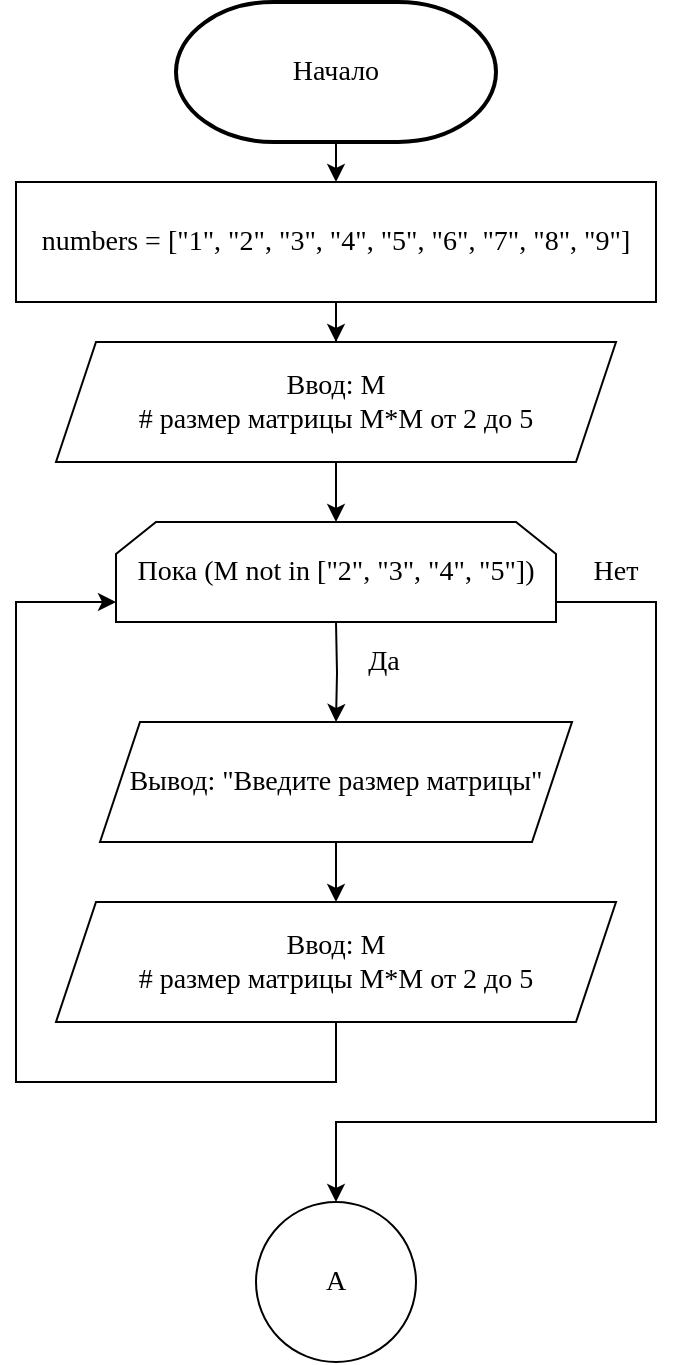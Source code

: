 <mxfile version="20.7.3" type="github" pages="8">
  <diagram id="C5RBs43oDa-KdzZeNtuy" name="Страница 1">
    <mxGraphModel dx="1235" dy="669" grid="1" gridSize="10" guides="1" tooltips="1" connect="1" arrows="1" fold="1" page="1" pageScale="1" pageWidth="827" pageHeight="1169" math="0" shadow="0">
      <root>
        <mxCell id="WIyWlLk6GJQsqaUBKTNV-0" />
        <mxCell id="WIyWlLk6GJQsqaUBKTNV-1" parent="WIyWlLk6GJQsqaUBKTNV-0" />
        <mxCell id="AFSqOOwGYzq4-t5DbrBi-0" style="edgeStyle=orthogonalEdgeStyle;rounded=0;orthogonalLoop=1;jettySize=auto;html=1;exitX=0.5;exitY=1;exitDx=0;exitDy=0;exitPerimeter=0;entryX=0.5;entryY=0;entryDx=0;entryDy=0;" parent="WIyWlLk6GJQsqaUBKTNV-1" source="AFSqOOwGYzq4-t5DbrBi-1" target="AFSqOOwGYzq4-t5DbrBi-3" edge="1">
          <mxGeometry relative="1" as="geometry">
            <mxPoint x="420" y="185" as="targetPoint" />
          </mxGeometry>
        </mxCell>
        <mxCell id="AFSqOOwGYzq4-t5DbrBi-1" value="&lt;font style=&quot;font-size: 14px;&quot; face=&quot;Times New Roman&quot;&gt;Начало&lt;/font&gt;" style="strokeWidth=2;html=1;shape=mxgraph.flowchart.terminator;whiteSpace=wrap;" parent="WIyWlLk6GJQsqaUBKTNV-1" vertex="1">
          <mxGeometry x="340" y="120" width="160" height="70" as="geometry" />
        </mxCell>
        <mxCell id="pIzIY0ogZdEqg691d0gO-3" style="edgeStyle=orthogonalEdgeStyle;rounded=0;orthogonalLoop=1;jettySize=auto;html=1;entryX=0.5;entryY=0;entryDx=0;entryDy=0;fontFamily=Times New Roman;fontSize=14;" parent="WIyWlLk6GJQsqaUBKTNV-1" source="AFSqOOwGYzq4-t5DbrBi-3" target="AFSqOOwGYzq4-t5DbrBi-7" edge="1">
          <mxGeometry relative="1" as="geometry" />
        </mxCell>
        <mxCell id="AFSqOOwGYzq4-t5DbrBi-3" value="&lt;font style=&quot;font-size: 14px;&quot; face=&quot;Times New Roman&quot;&gt;numbers = [&quot;1&quot;, &quot;2&quot;, &quot;3&quot;, &quot;4&quot;, &quot;5&quot;, &quot;6&quot;, &quot;7&quot;, &quot;8&quot;, &quot;9&quot;]&lt;br&gt;&lt;/font&gt;" style="rounded=0;whiteSpace=wrap;html=1;" parent="WIyWlLk6GJQsqaUBKTNV-1" vertex="1">
          <mxGeometry x="260" y="210" width="320" height="60" as="geometry" />
        </mxCell>
        <mxCell id="AFSqOOwGYzq4-t5DbrBi-6" style="edgeStyle=orthogonalEdgeStyle;rounded=0;orthogonalLoop=1;jettySize=auto;html=1;entryX=0.5;entryY=0;entryDx=0;entryDy=0;fontFamily=Times New Roman;fontSize=14;" parent="WIyWlLk6GJQsqaUBKTNV-1" source="AFSqOOwGYzq4-t5DbrBi-7" edge="1">
          <mxGeometry relative="1" as="geometry">
            <mxPoint x="420" y="380" as="targetPoint" />
          </mxGeometry>
        </mxCell>
        <mxCell id="AFSqOOwGYzq4-t5DbrBi-7" value="Ввод: M &lt;br&gt;# размер матрицы M*M от 2 до 5" style="shape=parallelogram;perimeter=parallelogramPerimeter;whiteSpace=wrap;html=1;fixedSize=1;fontFamily=Times New Roman;fontSize=14;" parent="WIyWlLk6GJQsqaUBKTNV-1" vertex="1">
          <mxGeometry x="280" y="290" width="280" height="60" as="geometry" />
        </mxCell>
        <mxCell id="AFSqOOwGYzq4-t5DbrBi-8" style="edgeStyle=orthogonalEdgeStyle;rounded=0;orthogonalLoop=1;jettySize=auto;html=1;entryX=0.5;entryY=0;entryDx=0;entryDy=0;fontFamily=Times New Roman;fontSize=14;" parent="WIyWlLk6GJQsqaUBKTNV-1" target="AFSqOOwGYzq4-t5DbrBi-12" edge="1">
          <mxGeometry relative="1" as="geometry">
            <mxPoint x="420" y="430" as="sourcePoint" />
          </mxGeometry>
        </mxCell>
        <mxCell id="AFSqOOwGYzq4-t5DbrBi-9" style="edgeStyle=orthogonalEdgeStyle;rounded=0;orthogonalLoop=1;jettySize=auto;html=1;fontFamily=Times New Roman;fontSize=14;exitX=1;exitY=0.5;exitDx=0;exitDy=0;entryX=0.5;entryY=0;entryDx=0;entryDy=0;" parent="WIyWlLk6GJQsqaUBKTNV-1" target="AFSqOOwGYzq4-t5DbrBi-15" edge="1">
          <mxGeometry relative="1" as="geometry">
            <mxPoint x="420" y="940" as="targetPoint" />
            <Array as="points">
              <mxPoint x="580" y="420" />
              <mxPoint x="580" y="680" />
              <mxPoint x="420" y="680" />
            </Array>
            <mxPoint x="530" y="420" as="sourcePoint" />
          </mxGeometry>
        </mxCell>
        <mxCell id="AFSqOOwGYzq4-t5DbrBi-11" style="edgeStyle=orthogonalEdgeStyle;rounded=0;orthogonalLoop=1;jettySize=auto;html=1;fontFamily=Times New Roman;fontSize=14;" parent="WIyWlLk6GJQsqaUBKTNV-1" source="AFSqOOwGYzq4-t5DbrBi-12" target="AFSqOOwGYzq4-t5DbrBi-14" edge="1">
          <mxGeometry relative="1" as="geometry" />
        </mxCell>
        <mxCell id="AFSqOOwGYzq4-t5DbrBi-12" value="Вывод: &quot;Введите размер матрицы&quot;" style="shape=parallelogram;perimeter=parallelogramPerimeter;whiteSpace=wrap;html=1;fixedSize=1;fontFamily=Times New Roman;fontSize=14;" parent="WIyWlLk6GJQsqaUBKTNV-1" vertex="1">
          <mxGeometry x="302" y="480" width="236" height="60" as="geometry" />
        </mxCell>
        <mxCell id="AFSqOOwGYzq4-t5DbrBi-13" style="edgeStyle=orthogonalEdgeStyle;rounded=0;orthogonalLoop=1;jettySize=auto;html=1;exitX=0.5;exitY=1;exitDx=0;exitDy=0;fontFamily=Times New Roman;fontSize=14;entryX=0;entryY=0.5;entryDx=0;entryDy=0;" parent="WIyWlLk6GJQsqaUBKTNV-1" source="AFSqOOwGYzq4-t5DbrBi-14" edge="1">
          <mxGeometry relative="1" as="geometry">
            <mxPoint x="310" y="420" as="targetPoint" />
            <Array as="points">
              <mxPoint x="420" y="660" />
              <mxPoint x="260" y="660" />
              <mxPoint x="260" y="420" />
            </Array>
          </mxGeometry>
        </mxCell>
        <mxCell id="AFSqOOwGYzq4-t5DbrBi-14" value="Ввод: M &lt;br&gt;# размер матрицы M*M от 2 до 5" style="shape=parallelogram;perimeter=parallelogramPerimeter;whiteSpace=wrap;html=1;fixedSize=1;fontFamily=Times New Roman;fontSize=14;" parent="WIyWlLk6GJQsqaUBKTNV-1" vertex="1">
          <mxGeometry x="280" y="570" width="280" height="60" as="geometry" />
        </mxCell>
        <mxCell id="AFSqOOwGYzq4-t5DbrBi-15" value="A" style="ellipse;whiteSpace=wrap;html=1;aspect=fixed;fontFamily=Times New Roman;fontSize=14;" parent="WIyWlLk6GJQsqaUBKTNV-1" vertex="1">
          <mxGeometry x="380" y="720" width="80" height="80" as="geometry" />
        </mxCell>
        <mxCell id="pIzIY0ogZdEqg691d0gO-0" value="&lt;font style=&quot;font-size: 14px;&quot; face=&quot;Times New Roman&quot;&gt;Да&lt;br&gt;&lt;/font&gt;" style="text;html=1;strokeColor=none;fillColor=none;align=center;verticalAlign=middle;whiteSpace=wrap;rounded=0;" parent="WIyWlLk6GJQsqaUBKTNV-1" vertex="1">
          <mxGeometry x="414" y="435" width="60" height="30" as="geometry" />
        </mxCell>
        <mxCell id="pIzIY0ogZdEqg691d0gO-1" value="&lt;font style=&quot;font-size: 14px;&quot; face=&quot;Times New Roman&quot;&gt;Нет&lt;br&gt;&lt;/font&gt;" style="text;html=1;strokeColor=none;fillColor=none;align=center;verticalAlign=middle;whiteSpace=wrap;rounded=0;" parent="WIyWlLk6GJQsqaUBKTNV-1" vertex="1">
          <mxGeometry x="530" y="390" width="60" height="30" as="geometry" />
        </mxCell>
        <mxCell id="lLsqprliDs9vv339EwOS-0" value="&lt;span style=&quot;font-family: &amp;quot;Times New Roman&amp;quot;; font-size: 14px;&quot;&gt;Пока (M not in [&quot;2&quot;, &quot;3&quot;, &quot;4&quot;, &quot;5&quot;])&lt;/span&gt;" style="shape=loopLimit;whiteSpace=wrap;html=1;" vertex="1" parent="WIyWlLk6GJQsqaUBKTNV-1">
          <mxGeometry x="310" y="380" width="220" height="50" as="geometry" />
        </mxCell>
      </root>
    </mxGraphModel>
  </diagram>
  <diagram id="qMbITZwg65iAmH-6aeip" name="Страница 2">
    <mxGraphModel dx="1050" dy="569" grid="1" gridSize="10" guides="1" tooltips="1" connect="1" arrows="1" fold="1" page="1" pageScale="1" pageWidth="827" pageHeight="1169" math="0" shadow="0">
      <root>
        <mxCell id="0" />
        <mxCell id="1" parent="0" />
        <mxCell id="wqic0OLUWCszDxYdUwwq-1" style="edgeStyle=orthogonalEdgeStyle;rounded=0;orthogonalLoop=1;jettySize=auto;html=1;fontFamily=Times New Roman;fontSize=14;" parent="1" source="wqic0OLUWCszDxYdUwwq-2" edge="1">
          <mxGeometry relative="1" as="geometry">
            <mxPoint x="400" y="160" as="targetPoint" />
          </mxGeometry>
        </mxCell>
        <mxCell id="wqic0OLUWCszDxYdUwwq-2" value="A" style="ellipse;whiteSpace=wrap;html=1;aspect=fixed;fontFamily=Times New Roman;fontSize=14;" parent="1" vertex="1">
          <mxGeometry x="360" y="60" width="80" height="80" as="geometry" />
        </mxCell>
        <mxCell id="zjIT7lo-a0CSgA1fpned-1" style="edgeStyle=orthogonalEdgeStyle;rounded=0;orthogonalLoop=1;jettySize=auto;html=1;entryX=0.5;entryY=0;entryDx=0;entryDy=0;fontFamily=Times New Roman;fontSize=14;" parent="1" source="wqic0OLUWCszDxYdUwwq-4" target="wqic0OLUWCszDxYdUwwq-8" edge="1">
          <mxGeometry relative="1" as="geometry" />
        </mxCell>
        <mxCell id="wqic0OLUWCszDxYdUwwq-4" value="matrix = [] # объявление матрицы&lt;br&gt;tmp = [] # временный массив" style="rounded=0;whiteSpace=wrap;html=1;fontFamily=Times New Roman;fontSize=14;" parent="1" vertex="1">
          <mxGeometry x="290" y="160" width="220" height="60" as="geometry" />
        </mxCell>
        <mxCell id="J0T7S5z2ptjXI6R4G7zI-1" style="edgeStyle=orthogonalEdgeStyle;rounded=0;orthogonalLoop=1;jettySize=auto;html=1;entryX=0.5;entryY=0;entryDx=0;entryDy=0;fontFamily=Times New Roman;fontSize=14;" parent="1" source="wqic0OLUWCszDxYdUwwq-8" target="wqic0OLUWCszDxYdUwwq-10" edge="1">
          <mxGeometry relative="1" as="geometry" />
        </mxCell>
        <mxCell id="wqic0OLUWCszDxYdUwwq-8" value="Вывод: &quot;Введите способ ввода матрицы (1 - случайные, 2 - пользователь вводит с клавиатуры)&quot;" style="shape=parallelogram;perimeter=parallelogramPerimeter;whiteSpace=wrap;html=1;fixedSize=1;fontFamily=Times New Roman;fontSize=14;" parent="1" vertex="1">
          <mxGeometry x="100" y="240" width="600" height="60" as="geometry" />
        </mxCell>
        <mxCell id="wqic0OLUWCszDxYdUwwq-9" style="edgeStyle=orthogonalEdgeStyle;rounded=0;orthogonalLoop=1;jettySize=auto;html=1;entryX=0.5;entryY=0;entryDx=0;entryDy=0;fontFamily=Times New Roman;fontSize=14;" parent="1" source="wqic0OLUWCszDxYdUwwq-10" edge="1">
          <mxGeometry relative="1" as="geometry">
            <mxPoint x="399.92" y="400" as="targetPoint" />
          </mxGeometry>
        </mxCell>
        <mxCell id="wqic0OLUWCszDxYdUwwq-10" value="Ввод: variant&lt;br&gt;# пользователь выбирает вариант создания матрицы" style="shape=parallelogram;perimeter=parallelogramPerimeter;whiteSpace=wrap;html=1;fixedSize=1;fontFamily=Times New Roman;fontSize=14;" parent="1" vertex="1">
          <mxGeometry x="123.38" y="320" width="553.12" height="60" as="geometry" />
        </mxCell>
        <mxCell id="wqic0OLUWCszDxYdUwwq-11" style="edgeStyle=orthogonalEdgeStyle;rounded=0;orthogonalLoop=1;jettySize=auto;html=1;entryX=0.5;entryY=0;entryDx=0;entryDy=0;fontFamily=Times New Roman;fontSize=14;" parent="1" target="wqic0OLUWCszDxYdUwwq-15" edge="1">
          <mxGeometry relative="1" as="geometry">
            <mxPoint x="399.92" y="480" as="sourcePoint" />
          </mxGeometry>
        </mxCell>
        <mxCell id="wqic0OLUWCszDxYdUwwq-12" style="edgeStyle=orthogonalEdgeStyle;rounded=0;orthogonalLoop=1;jettySize=auto;html=1;fontFamily=Times New Roman;fontSize=14;entryX=0.5;entryY=0;entryDx=0;entryDy=0;exitX=1;exitY=0.5;exitDx=0;exitDy=0;" parent="1" source="zTNK8BlSjUFPCcdsAtGH-1" target="wqic0OLUWCszDxYdUwwq-18" edge="1">
          <mxGeometry relative="1" as="geometry">
            <mxPoint x="399.92" y="780" as="targetPoint" />
            <Array as="points">
              <mxPoint x="560" y="440" />
              <mxPoint x="560" y="735" />
              <mxPoint x="400" y="735" />
            </Array>
            <mxPoint x="499.92" y="440" as="sourcePoint" />
          </mxGeometry>
        </mxCell>
        <mxCell id="wqic0OLUWCszDxYdUwwq-14" style="edgeStyle=orthogonalEdgeStyle;rounded=0;orthogonalLoop=1;jettySize=auto;html=1;fontFamily=Times New Roman;fontSize=14;" parent="1" source="wqic0OLUWCszDxYdUwwq-15" target="wqic0OLUWCszDxYdUwwq-17" edge="1">
          <mxGeometry relative="1" as="geometry" />
        </mxCell>
        <mxCell id="wqic0OLUWCszDxYdUwwq-15" value="Вывод: &quot;1 или 2!&quot;" style="shape=parallelogram;perimeter=parallelogramPerimeter;whiteSpace=wrap;html=1;fixedSize=1;fontFamily=Times New Roman;fontSize=14;" parent="1" vertex="1">
          <mxGeometry x="281.92" y="520" width="236" height="60" as="geometry" />
        </mxCell>
        <mxCell id="wqic0OLUWCszDxYdUwwq-16" style="edgeStyle=orthogonalEdgeStyle;rounded=0;orthogonalLoop=1;jettySize=auto;html=1;exitX=0.5;exitY=1;exitDx=0;exitDy=0;fontFamily=Times New Roman;fontSize=14;entryX=0;entryY=0.5;entryDx=0;entryDy=0;" parent="1" source="wqic0OLUWCszDxYdUwwq-17" edge="1">
          <mxGeometry relative="1" as="geometry">
            <mxPoint x="299.92" y="440" as="targetPoint" />
            <Array as="points">
              <mxPoint x="399.98" y="720" />
              <mxPoint x="239.98" y="720" />
              <mxPoint x="239.98" y="440" />
            </Array>
          </mxGeometry>
        </mxCell>
        <mxCell id="wqic0OLUWCszDxYdUwwq-17" value="Ввод: variant" style="shape=parallelogram;perimeter=parallelogramPerimeter;whiteSpace=wrap;html=1;fixedSize=1;fontFamily=Times New Roman;fontSize=14;" parent="1" vertex="1">
          <mxGeometry x="329.92" y="620" width="140" height="60" as="geometry" />
        </mxCell>
        <mxCell id="wqic0OLUWCszDxYdUwwq-18" value="B" style="ellipse;whiteSpace=wrap;html=1;aspect=fixed;fontFamily=Times New Roman;fontSize=14;" parent="1" vertex="1">
          <mxGeometry x="359.92" y="775" width="80" height="80" as="geometry" />
        </mxCell>
        <mxCell id="zTNK8BlSjUFPCcdsAtGH-1" value="&lt;span style=&quot;font-family: &amp;quot;Times New Roman&amp;quot;; font-size: 14px;&quot;&gt;Пока (variant not in [&quot;1&quot;, &quot;2&quot;])&lt;/span&gt;" style="shape=loopLimit;whiteSpace=wrap;html=1;" vertex="1" parent="1">
          <mxGeometry x="300" y="400" width="190" height="80" as="geometry" />
        </mxCell>
      </root>
    </mxGraphModel>
  </diagram>
  <diagram id="svGBdCOZW8eRL4nAfhc7" name="Страница 3">
    <mxGraphModel dx="3000" dy="1626" grid="1" gridSize="10" guides="1" tooltips="1" connect="1" arrows="1" fold="1" page="1" pageScale="1" pageWidth="827" pageHeight="1169" math="0" shadow="0">
      <root>
        <mxCell id="0" />
        <mxCell id="1" parent="0" />
        <mxCell id="JfKkdEd9zAQhm2vbz7kG-1" style="edgeStyle=orthogonalEdgeStyle;rounded=0;orthogonalLoop=1;jettySize=auto;html=1;fontFamily=Times New Roman;fontSize=14;" parent="1" source="JfKkdEd9zAQhm2vbz7kG-2" edge="1">
          <mxGeometry relative="1" as="geometry">
            <mxPoint x="440" y="160" as="targetPoint" />
          </mxGeometry>
        </mxCell>
        <mxCell id="JfKkdEd9zAQhm2vbz7kG-2" value="B" style="ellipse;whiteSpace=wrap;html=1;aspect=fixed;fontFamily=Times New Roman;fontSize=14;" parent="1" vertex="1">
          <mxGeometry x="400" y="40" width="80" height="80" as="geometry" />
        </mxCell>
        <mxCell id="JfKkdEd9zAQhm2vbz7kG-3" style="edgeStyle=orthogonalEdgeStyle;rounded=0;orthogonalLoop=1;jettySize=auto;html=1;fontFamily=Times New Roman;fontSize=14;entryX=0.5;entryY=0;entryDx=0;entryDy=0;" parent="1" source="JfKkdEd9zAQhm2vbz7kG-5" target="JfKkdEd9zAQhm2vbz7kG-10" edge="1">
          <mxGeometry relative="1" as="geometry">
            <mxPoint x="120" y="320" as="targetPoint" />
            <Array as="points">
              <mxPoint x="260" y="220" />
            </Array>
          </mxGeometry>
        </mxCell>
        <mxCell id="JfKkdEd9zAQhm2vbz7kG-4" style="edgeStyle=orthogonalEdgeStyle;rounded=0;orthogonalLoop=1;jettySize=auto;html=1;exitX=1;exitY=0.5;exitDx=0;exitDy=0;exitPerimeter=0;fontFamily=Times New Roman;fontSize=14;" parent="1" source="JfKkdEd9zAQhm2vbz7kG-5" target="JfKkdEd9zAQhm2vbz7kG-29" edge="1">
          <mxGeometry relative="1" as="geometry">
            <mxPoint x="1105" y="310" as="targetPoint" />
            <Array as="points">
              <mxPoint x="1107" y="220" />
            </Array>
          </mxGeometry>
        </mxCell>
        <mxCell id="JfKkdEd9zAQhm2vbz7kG-5" value="Если int(variant) == 1" style="strokeWidth=2;html=1;shape=mxgraph.flowchart.decision;whiteSpace=wrap;fontFamily=Times New Roman;fontSize=14;" parent="1" vertex="1">
          <mxGeometry x="360" y="160" width="160" height="120" as="geometry" />
        </mxCell>
        <mxCell id="JfKkdEd9zAQhm2vbz7kG-6" value="Да" style="text;html=1;align=center;verticalAlign=middle;resizable=0;points=[];autosize=1;strokeColor=none;fillColor=none;fontSize=14;fontFamily=Times New Roman;" parent="1" vertex="1">
          <mxGeometry x="300" y="190" width="40" height="30" as="geometry" />
        </mxCell>
        <mxCell id="JfKkdEd9zAQhm2vbz7kG-7" value="Нет" style="text;html=1;align=center;verticalAlign=middle;resizable=0;points=[];autosize=1;strokeColor=none;fillColor=none;fontSize=14;fontFamily=Times New Roman;" parent="1" vertex="1">
          <mxGeometry x="777" y="190" width="50" height="30" as="geometry" />
        </mxCell>
        <mxCell id="JfKkdEd9zAQhm2vbz7kG-8" style="edgeStyle=orthogonalEdgeStyle;rounded=0;orthogonalLoop=1;jettySize=auto;html=1;fontFamily=Times New Roman;fontSize=14;" parent="1" source="JfKkdEd9zAQhm2vbz7kG-10" edge="1">
          <mxGeometry relative="1" as="geometry">
            <mxPoint x="260" y="440" as="targetPoint" />
          </mxGeometry>
        </mxCell>
        <mxCell id="JfKkdEd9zAQhm2vbz7kG-9" style="edgeStyle=orthogonalEdgeStyle;rounded=0;orthogonalLoop=1;jettySize=auto;html=1;fontFamily=Times New Roman;fontSize=14;" parent="1" source="JfKkdEd9zAQhm2vbz7kG-10" edge="1">
          <mxGeometry relative="1" as="geometry">
            <mxPoint x="260" y="840" as="targetPoint" />
            <Array as="points">
              <mxPoint x="500" y="360" />
              <mxPoint x="500" y="800" />
            </Array>
          </mxGeometry>
        </mxCell>
        <mxCell id="JfKkdEd9zAQhm2vbz7kG-10" value="Заполняем матрицу случайными значениями,&lt;br&gt;Для каждого i из int(M)&amp;nbsp;" style="shape=hexagon;perimeter=hexagonPerimeter2;whiteSpace=wrap;html=1;fixedSize=1;fontFamily=Times New Roman;fontSize=14;" parent="1" vertex="1">
          <mxGeometry x="170" y="320" width="180" height="80" as="geometry" />
        </mxCell>
        <mxCell id="JfKkdEd9zAQhm2vbz7kG-11" style="edgeStyle=orthogonalEdgeStyle;rounded=0;orthogonalLoop=1;jettySize=auto;html=1;entryX=0.5;entryY=0;entryDx=0;entryDy=0;fontFamily=Times New Roman;fontSize=14;" parent="1" source="JfKkdEd9zAQhm2vbz7kG-12" target="JfKkdEd9zAQhm2vbz7kG-15" edge="1">
          <mxGeometry relative="1" as="geometry" />
        </mxCell>
        <mxCell id="JfKkdEd9zAQhm2vbz7kG-12" value="Добавляем в конец списка matrix пустой список, чтобы получилось двумерный массив&lt;br&gt;matrix.append([])" style="rounded=0;whiteSpace=wrap;html=1;fontFamily=Times New Roman;fontSize=14;" parent="1" vertex="1">
          <mxGeometry x="140" y="440" width="240" height="70" as="geometry" />
        </mxCell>
        <mxCell id="JfKkdEd9zAQhm2vbz7kG-13" style="edgeStyle=orthogonalEdgeStyle;rounded=0;orthogonalLoop=1;jettySize=auto;html=1;entryX=0.5;entryY=0;entryDx=0;entryDy=0;fontFamily=Times New Roman;fontSize=14;" parent="1" source="JfKkdEd9zAQhm2vbz7kG-15" target="JfKkdEd9zAQhm2vbz7kG-17" edge="1">
          <mxGeometry relative="1" as="geometry" />
        </mxCell>
        <mxCell id="JfKkdEd9zAQhm2vbz7kG-14" style="edgeStyle=orthogonalEdgeStyle;rounded=0;orthogonalLoop=1;jettySize=auto;html=1;fontFamily=Times New Roman;fontSize=14;entryX=0;entryY=0.5;entryDx=0;entryDy=0;" parent="1" source="JfKkdEd9zAQhm2vbz7kG-15" target="JfKkdEd9zAQhm2vbz7kG-10" edge="1">
          <mxGeometry relative="1" as="geometry">
            <mxPoint x="20" y="360" as="targetPoint" />
            <Array as="points">
              <mxPoint x="440" y="580" />
              <mxPoint x="440" y="760" />
              <mxPoint x="20" y="760" />
              <mxPoint x="20" y="360" />
            </Array>
          </mxGeometry>
        </mxCell>
        <mxCell id="JfKkdEd9zAQhm2vbz7kG-15" value="Заполняем матрицу случайными значениями внутренний,&lt;br style=&quot;border-color: var(--border-color);&quot;&gt;Для каждого j из int(M)&amp;nbsp;" style="shape=hexagon;perimeter=hexagonPerimeter2;whiteSpace=wrap;html=1;fixedSize=1;fontFamily=Times New Roman;fontSize=14;" parent="1" vertex="1">
          <mxGeometry x="170" y="540" width="180" height="80" as="geometry" />
        </mxCell>
        <mxCell id="JfKkdEd9zAQhm2vbz7kG-16" style="edgeStyle=orthogonalEdgeStyle;rounded=0;orthogonalLoop=1;jettySize=auto;html=1;fontFamily=Times New Roman;fontSize=14;entryX=0;entryY=0.5;entryDx=0;entryDy=0;" parent="1" source="JfKkdEd9zAQhm2vbz7kG-17" target="JfKkdEd9zAQhm2vbz7kG-15" edge="1">
          <mxGeometry relative="1" as="geometry">
            <mxPoint x="60" y="690" as="targetPoint" />
            <Array as="points">
              <mxPoint x="70" y="690" />
              <mxPoint x="70" y="580" />
            </Array>
          </mxGeometry>
        </mxCell>
        <mxCell id="JfKkdEd9zAQhm2vbz7kG-17" value="Добавляем в конец списка в списке matrix случайные элементы&lt;br&gt;matrix.append(random.randint(1, 100))" style="rounded=0;whiteSpace=wrap;html=1;fontFamily=Times New Roman;fontSize=14;" parent="1" vertex="1">
          <mxGeometry x="140" y="660" width="240" height="60" as="geometry" />
        </mxCell>
        <mxCell id="JfKkdEd9zAQhm2vbz7kG-28" style="edgeStyle=orthogonalEdgeStyle;rounded=0;orthogonalLoop=1;jettySize=auto;html=1;fontFamily=Times New Roman;fontSize=14;" parent="1" source="JfKkdEd9zAQhm2vbz7kG-29" edge="1">
          <mxGeometry relative="1" as="geometry">
            <mxPoint x="1080" y="1920" as="targetPoint" />
            <Array as="points">
              <mxPoint x="1880" y="355" />
              <mxPoint x="1880" y="1880" />
              <mxPoint x="1080" y="1880" />
            </Array>
          </mxGeometry>
        </mxCell>
        <mxCell id="XMb9MEyw2C3rr5jSfYCV-7" style="edgeStyle=orthogonalEdgeStyle;rounded=0;orthogonalLoop=1;jettySize=auto;html=1;" parent="1" source="JfKkdEd9zAQhm2vbz7kG-29" target="JfKkdEd9zAQhm2vbz7kG-31" edge="1">
          <mxGeometry relative="1" as="geometry" />
        </mxCell>
        <mxCell id="JfKkdEd9zAQhm2vbz7kG-29" value="Заполняем матрицу значениями,&lt;br style=&quot;border-color: var(--border-color);&quot;&gt;Для каждого i из int(M)&amp;nbsp;" style="shape=hexagon;perimeter=hexagonPerimeter2;whiteSpace=wrap;html=1;fixedSize=1;fontFamily=Times New Roman;fontSize=14;" parent="1" vertex="1">
          <mxGeometry x="1040" y="320" width="120" height="80" as="geometry" />
        </mxCell>
        <mxCell id="XMb9MEyw2C3rr5jSfYCV-6" style="edgeStyle=orthogonalEdgeStyle;rounded=0;orthogonalLoop=1;jettySize=auto;html=1;entryX=0.5;entryY=0;entryDx=0;entryDy=0;" parent="1" source="JfKkdEd9zAQhm2vbz7kG-31" target="JfKkdEd9zAQhm2vbz7kG-34" edge="1">
          <mxGeometry relative="1" as="geometry" />
        </mxCell>
        <mxCell id="JfKkdEd9zAQhm2vbz7kG-31" value="p = []" style="rounded=0;whiteSpace=wrap;html=1;fontFamily=Times New Roman;fontSize=14;" parent="1" vertex="1">
          <mxGeometry x="1060" y="430" width="80" height="40" as="geometry" />
        </mxCell>
        <mxCell id="JfKkdEd9zAQhm2vbz7kG-33" style="edgeStyle=orthogonalEdgeStyle;rounded=0;orthogonalLoop=1;jettySize=auto;html=1;fontFamily=Times New Roman;fontSize=14;" parent="1" source="JfKkdEd9zAQhm2vbz7kG-34" target="JfKkdEd9zAQhm2vbz7kG-29" edge="1">
          <mxGeometry relative="1" as="geometry">
            <mxPoint x="770" y="360" as="targetPoint" />
            <Array as="points">
              <mxPoint x="1840" y="530" />
              <mxPoint x="1840" y="1840" />
              <mxPoint x="600" y="1840" />
              <mxPoint x="600" y="355" />
            </Array>
            <mxPoint x="1190" y="575" as="sourcePoint" />
          </mxGeometry>
        </mxCell>
        <mxCell id="XMb9MEyw2C3rr5jSfYCV-5" style="edgeStyle=orthogonalEdgeStyle;rounded=0;orthogonalLoop=1;jettySize=auto;html=1;entryX=0.5;entryY=0;entryDx=0;entryDy=0;" parent="1" source="JfKkdEd9zAQhm2vbz7kG-34" target="JfKkdEd9zAQhm2vbz7kG-36" edge="1">
          <mxGeometry relative="1" as="geometry" />
        </mxCell>
        <mxCell id="JfKkdEd9zAQhm2vbz7kG-34" value="Заполняем матрицу значениями внутренний,&lt;br style=&quot;border-color: var(--border-color);&quot;&gt;Для каждого j из int(M)&amp;nbsp;" style="shape=hexagon;perimeter=hexagonPerimeter2;whiteSpace=wrap;html=1;fixedSize=1;fontFamily=Times New Roman;fontSize=14;" parent="1" vertex="1">
          <mxGeometry x="1030" y="490" width="140" height="80" as="geometry" />
        </mxCell>
        <mxCell id="JfKkdEd9zAQhm2vbz7kG-35" style="edgeStyle=orthogonalEdgeStyle;rounded=0;orthogonalLoop=1;jettySize=auto;html=1;exitX=0.5;exitY=1;exitDx=0;exitDy=0;fontFamily=Times New Roman;fontSize=14;" parent="1" source="JfKkdEd9zAQhm2vbz7kG-36" target="JfKkdEd9zAQhm2vbz7kG-38" edge="1">
          <mxGeometry relative="1" as="geometry" />
        </mxCell>
        <mxCell id="JfKkdEd9zAQhm2vbz7kG-36" value="Вывод: f&quot;Введите значения [{i};{j}]&quot;" style="shape=parallelogram;perimeter=parallelogramPerimeter;whiteSpace=wrap;html=1;fixedSize=1;fontFamily=Times New Roman;fontSize=14;" parent="1" vertex="1">
          <mxGeometry x="970" y="600" width="260" height="60" as="geometry" />
        </mxCell>
        <mxCell id="JfKkdEd9zAQhm2vbz7kG-37" style="edgeStyle=orthogonalEdgeStyle;rounded=0;orthogonalLoop=1;jettySize=auto;html=1;entryX=0.5;entryY=0;entryDx=0;entryDy=0;fontFamily=Times New Roman;fontSize=14;" parent="1" source="JfKkdEd9zAQhm2vbz7kG-38" target="JfKkdEd9zAQhm2vbz7kG-40" edge="1">
          <mxGeometry relative="1" as="geometry" />
        </mxCell>
        <mxCell id="JfKkdEd9zAQhm2vbz7kG-38" value="Ввод: qtty" style="shape=parallelogram;perimeter=parallelogramPerimeter;whiteSpace=wrap;html=1;fixedSize=1;fontFamily=Times New Roman;fontSize=14;" parent="1" vertex="1">
          <mxGeometry x="1050" y="690" width="100" height="60" as="geometry" />
        </mxCell>
        <mxCell id="JfKkdEd9zAQhm2vbz7kG-39" style="edgeStyle=orthogonalEdgeStyle;rounded=0;orthogonalLoop=1;jettySize=auto;html=1;entryX=0.5;entryY=0;entryDx=0;entryDy=0;fontFamily=Times New Roman;fontSize=14;" parent="1" source="JfKkdEd9zAQhm2vbz7kG-40" edge="1">
          <mxGeometry relative="1" as="geometry">
            <mxPoint x="1100" y="870" as="targetPoint" />
          </mxGeometry>
        </mxCell>
        <mxCell id="JfKkdEd9zAQhm2vbz7kG-40" value="c = 0" style="rounded=0;whiteSpace=wrap;html=1;fontFamily=Times New Roman;fontSize=14;" parent="1" vertex="1">
          <mxGeometry x="1060" y="780" width="80" height="60" as="geometry" />
        </mxCell>
        <mxCell id="JfKkdEd9zAQhm2vbz7kG-42" style="edgeStyle=orthogonalEdgeStyle;rounded=0;orthogonalLoop=1;jettySize=auto;html=1;fontFamily=Times New Roman;fontSize=14;" parent="1" target="JfKkdEd9zAQhm2vbz7kG-84" edge="1">
          <mxGeometry relative="1" as="geometry">
            <mxPoint x="1200" y="1920" as="targetPoint" />
            <Array as="points">
              <mxPoint x="1800" y="910" />
              <mxPoint x="1800" y="1700" />
              <mxPoint x="1080" y="1700" />
            </Array>
            <mxPoint x="1150" y="910" as="sourcePoint" />
          </mxGeometry>
        </mxCell>
        <mxCell id="XMb9MEyw2C3rr5jSfYCV-2" style="edgeStyle=orthogonalEdgeStyle;rounded=0;orthogonalLoop=1;jettySize=auto;html=1;entryX=0.5;entryY=0;entryDx=0;entryDy=0;entryPerimeter=0;exitX=0.5;exitY=1;exitDx=0;exitDy=0;" parent="1" source="901Aq0HphKkOoWRT1029-1" target="JfKkdEd9zAQhm2vbz7kG-46" edge="1">
          <mxGeometry relative="1" as="geometry">
            <mxPoint x="1100" y="950" as="sourcePoint" />
          </mxGeometry>
        </mxCell>
        <mxCell id="JfKkdEd9zAQhm2vbz7kG-44" style="edgeStyle=orthogonalEdgeStyle;rounded=0;orthogonalLoop=1;jettySize=auto;html=1;fontFamily=Times New Roman;fontSize=14;entryX=0.5;entryY=0;entryDx=0;entryDy=0;entryPerimeter=0;" parent="1" source="JfKkdEd9zAQhm2vbz7kG-46" target="JfKkdEd9zAQhm2vbz7kG-50" edge="1">
          <mxGeometry relative="1" as="geometry">
            <mxPoint x="947" y="1135" as="targetPoint" />
            <Array as="points">
              <mxPoint x="947" y="1040" />
            </Array>
          </mxGeometry>
        </mxCell>
        <mxCell id="JfKkdEd9zAQhm2vbz7kG-45" style="edgeStyle=orthogonalEdgeStyle;rounded=0;orthogonalLoop=1;jettySize=auto;html=1;fontFamily=Times New Roman;fontSize=14;entryX=0.5;entryY=0;entryDx=0;entryDy=0;entryPerimeter=0;" parent="1" source="JfKkdEd9zAQhm2vbz7kG-46" target="JfKkdEd9zAQhm2vbz7kG-54" edge="1">
          <mxGeometry relative="1" as="geometry">
            <mxPoint x="1307" y="1175" as="targetPoint" />
          </mxGeometry>
        </mxCell>
        <mxCell id="JfKkdEd9zAQhm2vbz7kG-46" value="Если значение из 1 символа" style="strokeWidth=2;html=1;shape=mxgraph.flowchart.decision;whiteSpace=wrap;fontFamily=Times New Roman;fontSize=14;" parent="1" vertex="1">
          <mxGeometry x="1025" y="980" width="158.25" height="120" as="geometry" />
        </mxCell>
        <mxCell id="JfKkdEd9zAQhm2vbz7kG-47" value="Нет" style="text;html=1;align=center;verticalAlign=middle;resizable=0;points=[];autosize=1;strokeColor=none;fillColor=none;fontSize=14;fontFamily=Times New Roman;" parent="1" vertex="1">
          <mxGeometry x="1202" y="1010" width="50" height="30" as="geometry" />
        </mxCell>
        <mxCell id="JfKkdEd9zAQhm2vbz7kG-48" value="Да" style="text;html=1;strokeColor=none;fillColor=none;align=center;verticalAlign=middle;whiteSpace=wrap;rounded=0;fontFamily=Times New Roman;fontSize=14;" parent="1" vertex="1">
          <mxGeometry x="960" y="1010" width="60" height="30" as="geometry" />
        </mxCell>
        <mxCell id="JfKkdEd9zAQhm2vbz7kG-49" style="edgeStyle=orthogonalEdgeStyle;rounded=0;orthogonalLoop=1;jettySize=auto;html=1;fontFamily=Times New Roman;fontSize=14;" parent="1" source="JfKkdEd9zAQhm2vbz7kG-50" target="JfKkdEd9zAQhm2vbz7kG-52" edge="1">
          <mxGeometry relative="1" as="geometry" />
        </mxCell>
        <mxCell id="JfKkdEd9zAQhm2vbz7kG-50" value="&lt;font style=&quot;font-size: 14px;&quot;&gt;Если qtty это цифра от 1 до 9 в списке numbers&lt;/font&gt;" style="strokeWidth=2;html=1;shape=mxgraph.flowchart.decision;whiteSpace=wrap;fontFamily=Times New Roman;fontSize=14;" parent="1" vertex="1">
          <mxGeometry x="867" y="1080" width="160" height="115" as="geometry" />
        </mxCell>
        <mxCell id="JfKkdEd9zAQhm2vbz7kG-51" style="edgeStyle=orthogonalEdgeStyle;rounded=0;orthogonalLoop=1;jettySize=auto;html=1;fontFamily=Times New Roman;fontSize=14;entryX=0;entryY=0.25;entryDx=0;entryDy=0;" parent="1" source="JfKkdEd9zAQhm2vbz7kG-52" edge="1">
          <mxGeometry relative="1" as="geometry">
            <mxPoint x="1058.333" y="893.333" as="targetPoint" />
            <Array as="points">
              <mxPoint x="947" y="1280" />
              <mxPoint x="760" y="1280" />
              <mxPoint x="760" y="893" />
            </Array>
          </mxGeometry>
        </mxCell>
        <mxCell id="JfKkdEd9zAQhm2vbz7kG-52" value="c = 1" style="rounded=0;whiteSpace=wrap;html=1;fontFamily=Times New Roman;fontSize=14;" parent="1" vertex="1">
          <mxGeometry x="907" y="1225" width="80" height="35" as="geometry" />
        </mxCell>
        <mxCell id="JfKkdEd9zAQhm2vbz7kG-53" style="edgeStyle=orthogonalEdgeStyle;rounded=0;orthogonalLoop=1;jettySize=auto;html=1;fontFamily=Times New Roman;fontSize=14;exitX=0;exitY=0.5;exitDx=0;exitDy=0;exitPerimeter=0;" parent="1" source="JfKkdEd9zAQhm2vbz7kG-54" target="JfKkdEd9zAQhm2vbz7kG-55" edge="1">
          <mxGeometry relative="1" as="geometry" />
        </mxCell>
        <mxCell id="JfKkdEd9zAQhm2vbz7kG-54" value="Если значение из 2 символов" style="strokeWidth=2;html=1;shape=mxgraph.flowchart.decision;whiteSpace=wrap;fontFamily=Times New Roman;fontSize=14;" parent="1" vertex="1">
          <mxGeometry x="1202" y="1080" width="158" height="120" as="geometry" />
        </mxCell>
        <mxCell id="JfKkdEd9zAQhm2vbz7kG-55" value="Если qtty это цифра от 1 до 9 в списке numbers" style="strokeWidth=2;html=1;shape=mxgraph.flowchart.decision;whiteSpace=wrap;fontFamily=Times New Roman;fontSize=14;" parent="1" vertex="1">
          <mxGeometry x="1002" y="1210" width="320" height="120" as="geometry" />
        </mxCell>
        <mxCell id="JfKkdEd9zAQhm2vbz7kG-56" value="Да" style="text;html=1;strokeColor=none;fillColor=none;align=center;verticalAlign=middle;whiteSpace=wrap;rounded=0;fontFamily=Times New Roman;fontSize=14;" parent="1" vertex="1">
          <mxGeometry x="1152" y="1110" width="60" height="30" as="geometry" />
        </mxCell>
        <mxCell id="JfKkdEd9zAQhm2vbz7kG-57" style="edgeStyle=orthogonalEdgeStyle;rounded=0;orthogonalLoop=1;jettySize=auto;html=1;fontFamily=Times New Roman;fontSize=14;" parent="1" target="JfKkdEd9zAQhm2vbz7kG-59" edge="1">
          <mxGeometry relative="1" as="geometry">
            <mxPoint x="1162" y="1330" as="sourcePoint" />
          </mxGeometry>
        </mxCell>
        <mxCell id="JfKkdEd9zAQhm2vbz7kG-58" style="edgeStyle=orthogonalEdgeStyle;rounded=0;orthogonalLoop=1;jettySize=auto;html=1;fontFamily=Times New Roman;fontSize=14;entryX=0;entryY=0.75;entryDx=0;entryDy=0;exitX=0.5;exitY=1;exitDx=0;exitDy=0;" parent="1" source="JfKkdEd9zAQhm2vbz7kG-59" edge="1">
          <mxGeometry relative="1" as="geometry">
            <mxPoint x="1058.333" y="926.667" as="targetPoint" />
            <Array as="points">
              <mxPoint x="1162" y="1410" />
              <mxPoint x="730" y="1410" />
              <mxPoint x="730" y="927" />
            </Array>
            <mxPoint x="1162" y="1520" as="sourcePoint" />
          </mxGeometry>
        </mxCell>
        <mxCell id="JfKkdEd9zAQhm2vbz7kG-59" value="c = 1" style="rounded=0;whiteSpace=wrap;html=1;fontFamily=Times New Roman;fontSize=14;" parent="1" vertex="1">
          <mxGeometry x="1122" y="1360" width="80" height="35" as="geometry" />
        </mxCell>
        <mxCell id="JfKkdEd9zAQhm2vbz7kG-60" style="edgeStyle=orthogonalEdgeStyle;rounded=0;orthogonalLoop=1;jettySize=auto;html=1;fontFamily=Times New Roman;fontSize=14;entryX=0.5;entryY=0;entryDx=0;entryDy=0;entryPerimeter=0;exitX=1;exitY=0.5;exitDx=0;exitDy=0;exitPerimeter=0;" parent="1" source="JfKkdEd9zAQhm2vbz7kG-54" target="JfKkdEd9zAQhm2vbz7kG-64" edge="1">
          <mxGeometry relative="1" as="geometry">
            <mxPoint x="1517" y="1255" as="sourcePoint" />
            <mxPoint x="1627" y="1295" as="targetPoint" />
          </mxGeometry>
        </mxCell>
        <mxCell id="JfKkdEd9zAQhm2vbz7kG-61" value="Нет" style="text;html=1;align=center;verticalAlign=middle;resizable=0;points=[];autosize=1;strokeColor=none;fillColor=none;fontSize=14;fontFamily=Times New Roman;" parent="1" vertex="1">
          <mxGeometry x="1370" y="1110" width="50" height="30" as="geometry" />
        </mxCell>
        <mxCell id="JfKkdEd9zAQhm2vbz7kG-62" style="edgeStyle=orthogonalEdgeStyle;rounded=0;orthogonalLoop=1;jettySize=auto;html=1;fontFamily=Times New Roman;fontSize=14;exitX=0;exitY=0.5;exitDx=0;exitDy=0;exitPerimeter=0;entryX=0.5;entryY=0;entryDx=0;entryDy=0;entryPerimeter=0;" parent="1" source="JfKkdEd9zAQhm2vbz7kG-64" target="JfKkdEd9zAQhm2vbz7kG-67" edge="1">
          <mxGeometry relative="1" as="geometry">
            <mxPoint x="1587" y="1435" as="targetPoint" />
            <Array as="points">
              <mxPoint x="1350" y="1270" />
            </Array>
          </mxGeometry>
        </mxCell>
        <mxCell id="UGrTWfRY_ua_jXKqUOhb-3" style="edgeStyle=orthogonalEdgeStyle;rounded=0;orthogonalLoop=1;jettySize=auto;html=1;fontSize=14;entryX=0.529;entryY=0.005;entryDx=0;entryDy=0;entryPerimeter=0;" parent="1" source="JfKkdEd9zAQhm2vbz7kG-64" target="JfKkdEd9zAQhm2vbz7kG-75" edge="1">
          <mxGeometry relative="1" as="geometry">
            <mxPoint x="1710" y="1270" as="targetPoint" />
            <Array as="points">
              <mxPoint x="1709" y="1270" />
            </Array>
          </mxGeometry>
        </mxCell>
        <mxCell id="JfKkdEd9zAQhm2vbz7kG-64" value="Если значение из 3 символов" style="strokeWidth=2;html=1;shape=mxgraph.flowchart.decision;whiteSpace=wrap;fontFamily=Times New Roman;fontSize=14;" parent="1" vertex="1">
          <mxGeometry x="1380" y="1210" width="210" height="120" as="geometry" />
        </mxCell>
        <mxCell id="JfKkdEd9zAQhm2vbz7kG-65" value="Да" style="text;html=1;strokeColor=none;fillColor=none;align=center;verticalAlign=middle;whiteSpace=wrap;rounded=0;fontFamily=Times New Roman;fontSize=14;" parent="1" vertex="1">
          <mxGeometry x="1350" y="1230" width="60" height="30" as="geometry" />
        </mxCell>
        <mxCell id="JfKkdEd9zAQhm2vbz7kG-66" style="edgeStyle=orthogonalEdgeStyle;rounded=0;orthogonalLoop=1;jettySize=auto;html=1;entryX=0.5;entryY=0;entryDx=0;entryDy=0;fontFamily=Times New Roman;fontSize=14;" parent="1" source="JfKkdEd9zAQhm2vbz7kG-67" target="JfKkdEd9zAQhm2vbz7kG-69" edge="1">
          <mxGeometry relative="1" as="geometry" />
        </mxCell>
        <mxCell id="JfKkdEd9zAQhm2vbz7kG-67" value="Если значение равно 100" style="strokeWidth=2;html=1;shape=mxgraph.flowchart.decision;whiteSpace=wrap;fontFamily=Times New Roman;fontSize=14;" parent="1" vertex="1">
          <mxGeometry x="1260" y="1317.5" width="180" height="120" as="geometry" />
        </mxCell>
        <mxCell id="JfKkdEd9zAQhm2vbz7kG-68" style="edgeStyle=orthogonalEdgeStyle;rounded=0;orthogonalLoop=1;jettySize=auto;html=1;entryX=0.1;entryY=0.176;entryDx=0;entryDy=0;entryPerimeter=0;" parent="1" source="JfKkdEd9zAQhm2vbz7kG-69" edge="1">
          <mxGeometry relative="1" as="geometry">
            <mxPoint x="1060" y="884.08" as="targetPoint" />
            <Array as="points">
              <mxPoint x="1350" y="1520" />
              <mxPoint x="700" y="1520" />
              <mxPoint x="700" y="884" />
            </Array>
          </mxGeometry>
        </mxCell>
        <mxCell id="JfKkdEd9zAQhm2vbz7kG-69" value="c = 1" style="rounded=0;whiteSpace=wrap;html=1;fontFamily=Times New Roman;fontSize=14;" parent="1" vertex="1">
          <mxGeometry x="1310" y="1470" width="80" height="35" as="geometry" />
        </mxCell>
        <mxCell id="JfKkdEd9zAQhm2vbz7kG-70" value="Да" style="text;html=1;strokeColor=none;fillColor=none;align=center;verticalAlign=middle;whiteSpace=wrap;rounded=0;fontFamily=Times New Roman;fontSize=14;" parent="1" vertex="1">
          <mxGeometry x="942" y="1195" width="60" height="30" as="geometry" />
        </mxCell>
        <mxCell id="JfKkdEd9zAQhm2vbz7kG-71" value="Да" style="text;html=1;strokeColor=none;fillColor=none;align=center;verticalAlign=middle;whiteSpace=wrap;rounded=0;fontFamily=Times New Roman;fontSize=14;" parent="1" vertex="1">
          <mxGeometry x="1152" y="1330" width="60" height="30" as="geometry" />
        </mxCell>
        <mxCell id="JfKkdEd9zAQhm2vbz7kG-72" value="Да" style="text;html=1;strokeColor=none;fillColor=none;align=center;verticalAlign=middle;whiteSpace=wrap;rounded=0;fontFamily=Times New Roman;fontSize=14;" parent="1" vertex="1">
          <mxGeometry x="1340" y="1437.5" width="60" height="30" as="geometry" />
        </mxCell>
        <mxCell id="JfKkdEd9zAQhm2vbz7kG-73" value="Нет" style="text;html=1;align=center;verticalAlign=middle;resizable=0;points=[];autosize=1;strokeColor=none;fillColor=none;fontSize=14;fontFamily=Times New Roman;" parent="1" vertex="1">
          <mxGeometry x="1590" y="1240" width="50" height="30" as="geometry" />
        </mxCell>
        <mxCell id="JfKkdEd9zAQhm2vbz7kG-74" style="edgeStyle=orthogonalEdgeStyle;rounded=0;orthogonalLoop=1;jettySize=auto;html=1;entryX=0.5;entryY=0;entryDx=0;entryDy=0;entryPerimeter=0;fontFamily=Times New Roman;fontSize=14;" parent="1" source="JfKkdEd9zAQhm2vbz7kG-75" target="JfKkdEd9zAQhm2vbz7kG-77" edge="1">
          <mxGeometry relative="1" as="geometry" />
        </mxCell>
        <mxCell id="JfKkdEd9zAQhm2vbz7kG-75" value="c = 0" style="rounded=0;whiteSpace=wrap;html=1;fontFamily=Times New Roman;fontSize=14;" parent="1" vertex="1">
          <mxGeometry x="1667" y="1317.5" width="80" height="35" as="geometry" />
        </mxCell>
        <mxCell id="JfKkdEd9zAQhm2vbz7kG-76" style="edgeStyle=orthogonalEdgeStyle;rounded=0;orthogonalLoop=1;jettySize=auto;html=1;fontFamily=Times New Roman;fontSize=14;entryX=0.487;entryY=-0.017;entryDx=0;entryDy=0;entryPerimeter=0;" parent="1" source="JfKkdEd9zAQhm2vbz7kG-77" target="JfKkdEd9zAQhm2vbz7kG-79" edge="1">
          <mxGeometry relative="1" as="geometry">
            <mxPoint x="1550" y="1572.5" as="targetPoint" />
            <Array as="points">
              <mxPoint x="1547" y="1432.5" />
            </Array>
          </mxGeometry>
        </mxCell>
        <mxCell id="JfKkdEd9zAQhm2vbz7kG-77" value="Если c == 0" style="strokeWidth=2;html=1;shape=mxgraph.flowchart.decision;whiteSpace=wrap;fontFamily=Times New Roman;fontSize=14;" parent="1" vertex="1">
          <mxGeometry x="1617" y="1372.5" width="180" height="120" as="geometry" />
        </mxCell>
        <mxCell id="XMb9MEyw2C3rr5jSfYCV-10" style="edgeStyle=orthogonalEdgeStyle;rounded=0;orthogonalLoop=1;jettySize=auto;html=1;fontSize=14;" parent="1" source="JfKkdEd9zAQhm2vbz7kG-79" target="JfKkdEd9zAQhm2vbz7kG-81" edge="1">
          <mxGeometry relative="1" as="geometry" />
        </mxCell>
        <mxCell id="JfKkdEd9zAQhm2vbz7kG-79" value="Вывод: &quot;Введите значение от 0 до 100!&quot;" style="shape=parallelogram;perimeter=parallelogramPerimeter;whiteSpace=wrap;html=1;fixedSize=1;fontFamily=Times New Roman;fontSize=14;" parent="1" vertex="1">
          <mxGeometry x="1420" y="1492.5" width="260" height="60" as="geometry" />
        </mxCell>
        <mxCell id="JfKkdEd9zAQhm2vbz7kG-80" style="edgeStyle=orthogonalEdgeStyle;rounded=0;orthogonalLoop=1;jettySize=auto;html=1;fontFamily=Times New Roman;fontSize=14;entryX=0;entryY=0.5;entryDx=0;entryDy=0;" parent="1" source="JfKkdEd9zAQhm2vbz7kG-81" edge="1">
          <mxGeometry relative="1" as="geometry">
            <mxPoint x="1050" y="910" as="targetPoint" />
            <Array as="points">
              <mxPoint x="1550" y="1660" />
              <mxPoint x="800" y="1660" />
              <mxPoint x="800" y="910" />
            </Array>
          </mxGeometry>
        </mxCell>
        <mxCell id="JfKkdEd9zAQhm2vbz7kG-81" value="Ввод: qtty" style="shape=parallelogram;perimeter=parallelogramPerimeter;whiteSpace=wrap;html=1;fixedSize=1;fontFamily=Times New Roman;fontSize=14;" parent="1" vertex="1">
          <mxGeometry x="1500" y="1580" width="100" height="60" as="geometry" />
        </mxCell>
        <mxCell id="JfKkdEd9zAQhm2vbz7kG-82" value="Да" style="text;html=1;strokeColor=none;fillColor=none;align=center;verticalAlign=middle;whiteSpace=wrap;rounded=0;fontFamily=Times New Roman;fontSize=14;" parent="1" vertex="1">
          <mxGeometry x="1530" y="1447.5" width="60" height="30" as="geometry" />
        </mxCell>
        <mxCell id="JfKkdEd9zAQhm2vbz7kG-83" style="edgeStyle=orthogonalEdgeStyle;rounded=0;orthogonalLoop=1;jettySize=auto;html=1;fontFamily=Times New Roman;fontSize=14;exitX=0.5;exitY=1;exitDx=0;exitDy=0;" parent="1" source="JfKkdEd9zAQhm2vbz7kG-84" target="JfKkdEd9zAQhm2vbz7kG-34" edge="1">
          <mxGeometry relative="1" as="geometry">
            <mxPoint x="970" y="580" as="targetPoint" />
            <Array as="points">
              <mxPoint x="1080" y="1820" />
              <mxPoint x="680" y="1820" />
              <mxPoint x="680" y="530" />
            </Array>
            <mxPoint x="940" y="1980" as="sourcePoint" />
          </mxGeometry>
        </mxCell>
        <mxCell id="JfKkdEd9zAQhm2vbz7kG-84" value="tmp.append(matrix[i][j])" style="rounded=0;whiteSpace=wrap;html=1;fontFamily=Times New Roman;fontSize=14;" parent="1" vertex="1">
          <mxGeometry x="1000" y="1724" width="160" height="60" as="geometry" />
        </mxCell>
        <mxCell id="JfKkdEd9zAQhm2vbz7kG-85" style="edgeStyle=orthogonalEdgeStyle;rounded=0;orthogonalLoop=1;jettySize=auto;html=1;entryX=0.5;entryY=0;entryDx=0;entryDy=0;fontFamily=Times New Roman;fontSize=14;" parent="1" source="JfKkdEd9zAQhm2vbz7kG-86" target="JfKkdEd9zAQhm2vbz7kG-87" edge="1">
          <mxGeometry relative="1" as="geometry" />
        </mxCell>
        <mxCell id="JfKkdEd9zAQhm2vbz7kG-86" value="matrix.append(p)" style="rounded=0;whiteSpace=wrap;html=1;fontFamily=Times New Roman;fontSize=14;" parent="1" vertex="1">
          <mxGeometry x="1025" y="1920" width="110" height="60" as="geometry" />
        </mxCell>
        <mxCell id="JfKkdEd9zAQhm2vbz7kG-87" value="C" style="ellipse;whiteSpace=wrap;html=1;aspect=fixed;fontFamily=Times New Roman;fontSize=14;" parent="1" vertex="1">
          <mxGeometry x="1040" y="2010" width="80" height="80" as="geometry" />
        </mxCell>
        <mxCell id="kLlQblTvKxgafrji5mkO-1" value="C" style="ellipse;whiteSpace=wrap;html=1;aspect=fixed;fontFamily=Times New Roman;fontSize=14;" parent="1" vertex="1">
          <mxGeometry x="220" y="840" width="80" height="80" as="geometry" />
        </mxCell>
        <mxCell id="901Aq0HphKkOoWRT1029-1" value="&#xa;&lt;span style=&quot;color: rgb(0, 0, 0); font-family: &amp;quot;Times New Roman&amp;quot;; font-size: 14px; font-style: normal; font-variant-ligatures: normal; font-variant-caps: normal; font-weight: 400; letter-spacing: normal; orphans: 2; text-align: center; text-indent: 0px; text-transform: none; widows: 2; word-spacing: 0px; -webkit-text-stroke-width: 0px; background-color: rgb(251, 251, 251); text-decoration-thickness: initial; text-decoration-style: initial; text-decoration-color: initial; float: none; display: inline !important;&quot;&gt;Пока (c == 0)&lt;/span&gt;&#xa;&#xa;" style="shape=loopLimit;whiteSpace=wrap;html=1;" vertex="1" parent="1">
          <mxGeometry x="1057" y="870" width="95" height="60" as="geometry" />
        </mxCell>
      </root>
    </mxGraphModel>
  </diagram>
  <diagram id="bzMfhe1HZDDA9QTNhOlo" name="Страница 4">
    <mxGraphModel dx="1500" dy="813" grid="1" gridSize="10" guides="1" tooltips="1" connect="1" arrows="1" fold="1" page="1" pageScale="1" pageWidth="827" pageHeight="1169" math="0" shadow="0">
      <root>
        <mxCell id="0" />
        <mxCell id="1" parent="0" />
        <mxCell id="Up7yxyQXR4OlN78k8rS9-1" style="edgeStyle=orthogonalEdgeStyle;rounded=0;orthogonalLoop=1;jettySize=auto;html=1;fontFamily=Times New Roman;fontSize=14;" parent="1" source="Up7yxyQXR4OlN78k8rS9-3" edge="1">
          <mxGeometry relative="1" as="geometry">
            <mxPoint x="440" y="280" as="targetPoint" />
          </mxGeometry>
        </mxCell>
        <mxCell id="Up7yxyQXR4OlN78k8rS9-2" style="edgeStyle=orthogonalEdgeStyle;rounded=0;orthogonalLoop=1;jettySize=auto;html=1;fontFamily=Times New Roman;fontSize=14;" parent="1" source="Up7yxyQXR4OlN78k8rS9-3" edge="1">
          <mxGeometry relative="1" as="geometry">
            <mxPoint x="440" y="560" as="targetPoint" />
            <Array as="points">
              <mxPoint x="640" y="200" />
              <mxPoint x="640" y="520" />
              <mxPoint x="440" y="520" />
            </Array>
          </mxGeometry>
        </mxCell>
        <mxCell id="Up7yxyQXR4OlN78k8rS9-3" value="Заполняем временный массив значениями, которые выше побочной диагонали&lt;br&gt;Для каждого i из длины матрицы len(matrix)" style="shape=hexagon;perimeter=hexagonPerimeter2;whiteSpace=wrap;html=1;fixedSize=1;fontFamily=Times New Roman;fontSize=14;" parent="1" vertex="1">
          <mxGeometry x="290" y="160" width="300" height="80" as="geometry" />
        </mxCell>
        <mxCell id="Up7yxyQXR4OlN78k8rS9-4" style="edgeStyle=orthogonalEdgeStyle;rounded=0;orthogonalLoop=1;jettySize=auto;html=1;entryX=0.5;entryY=0;entryDx=0;entryDy=0;fontFamily=Times New Roman;fontSize=14;" parent="1" source="Up7yxyQXR4OlN78k8rS9-6" target="Up7yxyQXR4OlN78k8rS9-8" edge="1">
          <mxGeometry relative="1" as="geometry" />
        </mxCell>
        <mxCell id="Up7yxyQXR4OlN78k8rS9-5" style="edgeStyle=orthogonalEdgeStyle;rounded=0;orthogonalLoop=1;jettySize=auto;html=1;fontFamily=Times New Roman;fontSize=14;entryX=0;entryY=0.5;entryDx=0;entryDy=0;" parent="1" source="Up7yxyQXR4OlN78k8rS9-6" target="Up7yxyQXR4OlN78k8rS9-3" edge="1">
          <mxGeometry relative="1" as="geometry">
            <mxPoint x="200" y="200" as="targetPoint" />
            <Array as="points">
              <mxPoint x="620" y="320" />
              <mxPoint x="620" y="500" />
              <mxPoint x="220" y="500" />
              <mxPoint x="220" y="200" />
            </Array>
          </mxGeometry>
        </mxCell>
        <mxCell id="Up7yxyQXR4OlN78k8rS9-6" value="Заполняем временный массив значениями, которые выше побочной диагонали&lt;br style=&quot;border-color: var(--border-color);&quot;&gt;Для каждого j из длины матрицы len(matrix) - i" style="shape=hexagon;perimeter=hexagonPerimeter2;whiteSpace=wrap;html=1;fixedSize=1;fontFamily=Times New Roman;fontSize=14;" parent="1" vertex="1">
          <mxGeometry x="280" y="280" width="320" height="80" as="geometry" />
        </mxCell>
        <mxCell id="Up7yxyQXR4OlN78k8rS9-7" style="edgeStyle=orthogonalEdgeStyle;rounded=0;orthogonalLoop=1;jettySize=auto;html=1;fontFamily=Times New Roman;fontSize=14;entryX=0;entryY=0.5;entryDx=0;entryDy=0;" parent="1" source="Up7yxyQXR4OlN78k8rS9-8" target="Up7yxyQXR4OlN78k8rS9-6" edge="1">
          <mxGeometry relative="1" as="geometry">
            <mxPoint x="280" y="320" as="targetPoint" />
            <Array as="points">
              <mxPoint x="440" y="480" />
              <mxPoint x="260" y="480" />
              <mxPoint x="260" y="320" />
            </Array>
          </mxGeometry>
        </mxCell>
        <mxCell id="Up7yxyQXR4OlN78k8rS9-8" value="Добавляем в конец списка tmp элементы&lt;br&gt;tmp.append(matrix[i][j])" style="rounded=0;whiteSpace=wrap;html=1;fontFamily=Times New Roman;fontSize=14;" parent="1" vertex="1">
          <mxGeometry x="360" y="400" width="160" height="60" as="geometry" />
        </mxCell>
        <mxCell id="Up7yxyQXR4OlN78k8rS9-10" value="E" style="ellipse;whiteSpace=wrap;html=1;aspect=fixed;fontFamily=Times New Roman;fontSize=14;" parent="1" vertex="1">
          <mxGeometry x="400" y="650" width="80" height="80" as="geometry" />
        </mxCell>
        <mxCell id="Up7yxyQXR4OlN78k8rS9-11" style="edgeStyle=orthogonalEdgeStyle;rounded=0;orthogonalLoop=1;jettySize=auto;html=1;entryX=0.5;entryY=0;entryDx=0;entryDy=0;fontFamily=Times New Roman;fontSize=14;exitX=0.5;exitY=1;exitDx=0;exitDy=0;" parent="1" target="Up7yxyQXR4OlN78k8rS9-10" edge="1" source="o3n-b2EAV_PUO6eBvcaa-1">
          <mxGeometry relative="1" as="geometry">
            <mxPoint x="440" y="640" as="sourcePoint" />
            <Array as="points" />
          </mxGeometry>
        </mxCell>
        <mxCell id="3BdhjvKVDsYDRVZJwsK9-2" style="edgeStyle=orthogonalEdgeStyle;rounded=0;orthogonalLoop=1;jettySize=auto;html=1;entryX=0.5;entryY=0;entryDx=0;entryDy=0;fontSize=14;" parent="1" source="3BdhjvKVDsYDRVZJwsK9-1" target="Up7yxyQXR4OlN78k8rS9-3" edge="1">
          <mxGeometry relative="1" as="geometry" />
        </mxCell>
        <mxCell id="3BdhjvKVDsYDRVZJwsK9-1" value="C" style="ellipse;whiteSpace=wrap;html=1;aspect=fixed;fontFamily=Times New Roman;fontSize=14;" parent="1" vertex="1">
          <mxGeometry x="400" y="60" width="80" height="80" as="geometry" />
        </mxCell>
        <mxCell id="o3n-b2EAV_PUO6eBvcaa-1" value="вызов функции, чтобы сортировать массив tmp&lt;br&gt;bubble_sort(tmp)" style="shape=process;whiteSpace=wrap;html=1;backgroundOutline=1;" vertex="1" parent="1">
          <mxGeometry x="370" y="560" width="140" height="70" as="geometry" />
        </mxCell>
      </root>
    </mxGraphModel>
  </diagram>
  <diagram id="_SFb9gX3xxjNIKzYCLLD" name="Страница 5">
    <mxGraphModel dx="1050" dy="569" grid="1" gridSize="10" guides="1" tooltips="1" connect="1" arrows="1" fold="1" page="1" pageScale="1" pageWidth="827" pageHeight="1169" math="0" shadow="0">
      <root>
        <mxCell id="0" />
        <mxCell id="1" parent="0" />
        <mxCell id="GO6V5forcWmu6MmKfYv9-3" value="" style="endArrow=none;dashed=1;html=1;rounded=0;" parent="1" edge="1">
          <mxGeometry width="50" height="50" relative="1" as="geometry">
            <mxPoint x="520" y="175" as="sourcePoint" />
            <mxPoint x="560" y="175" as="targetPoint" />
          </mxGeometry>
        </mxCell>
        <mxCell id="GO6V5forcWmu6MmKfYv9-4" value="" style="strokeWidth=2;html=1;shape=mxgraph.flowchart.annotation_1;align=left;pointerEvents=1;" parent="1" vertex="1">
          <mxGeometry x="560" y="150" width="50" height="50" as="geometry" />
        </mxCell>
        <mxCell id="GO6V5forcWmu6MmKfYv9-5" value="&lt;font style=&quot;font-size: 14px;&quot; face=&quot;Times New Roman&quot;&gt;bubble_sort(tmp)&lt;br&gt;# сортировка массива tmp&lt;br&gt;# tmp - сортируемый массив&amp;nbsp;&lt;/font&gt;" style="text;html=1;strokeColor=none;fillColor=none;align=center;verticalAlign=middle;whiteSpace=wrap;rounded=0;" parent="1" vertex="1">
          <mxGeometry x="570" y="150" width="180" height="50" as="geometry" />
        </mxCell>
        <mxCell id="GO6V5forcWmu6MmKfYv9-6" style="edgeStyle=orthogonalEdgeStyle;rounded=0;orthogonalLoop=1;jettySize=auto;html=1;fontFamily=Times New Roman;fontSize=14;" parent="1" source="GO6V5forcWmu6MmKfYv9-7" edge="1">
          <mxGeometry relative="1" as="geometry">
            <mxPoint x="440" y="240" as="targetPoint" />
          </mxGeometry>
        </mxCell>
        <mxCell id="GO6V5forcWmu6MmKfYv9-7" value="&lt;font style=&quot;font-size: 14px;&quot; face=&quot;Times New Roman&quot;&gt;Начало&lt;/font&gt;" style="strokeWidth=2;html=1;shape=mxgraph.flowchart.terminator;whiteSpace=wrap;" parent="1" vertex="1">
          <mxGeometry x="360" y="140" width="160" height="70" as="geometry" />
        </mxCell>
        <mxCell id="GO6V5forcWmu6MmKfYv9-8" style="edgeStyle=orthogonalEdgeStyle;rounded=0;orthogonalLoop=1;jettySize=auto;html=1;fontFamily=Times New Roman;fontSize=14;" parent="1" source="GO6V5forcWmu6MmKfYv9-10" edge="1">
          <mxGeometry relative="1" as="geometry">
            <mxPoint x="440" y="360" as="targetPoint" />
          </mxGeometry>
        </mxCell>
        <mxCell id="GO6V5forcWmu6MmKfYv9-9" style="edgeStyle=orthogonalEdgeStyle;rounded=0;orthogonalLoop=1;jettySize=auto;html=1;fontFamily=Times New Roman;fontSize=14;exitX=1;exitY=0.5;exitDx=0;exitDy=0;entryX=0.5;entryY=0;entryDx=0;entryDy=0;" parent="1" source="GO6V5forcWmu6MmKfYv9-10" target="GO6V5forcWmu6MmKfYv9-21" edge="1">
          <mxGeometry relative="1" as="geometry">
            <mxPoint x="440" y="960" as="targetPoint" />
            <Array as="points">
              <mxPoint x="680" y="280" />
              <mxPoint x="680" y="780" />
              <mxPoint x="440" y="780" />
            </Array>
            <mxPoint x="560" y="320" as="sourcePoint" />
          </mxGeometry>
        </mxCell>
        <mxCell id="GO6V5forcWmu6MmKfYv9-10" value="Проходимся i по списку tmp от 0 до длины списка tmp - 1" style="shape=hexagon;perimeter=hexagonPerimeter2;whiteSpace=wrap;html=1;fixedSize=1;fontFamily=Times New Roman;fontSize=14;" parent="1" vertex="1">
          <mxGeometry x="360" y="240" width="160" height="80" as="geometry" />
        </mxCell>
        <mxCell id="GO6V5forcWmu6MmKfYv9-11" style="edgeStyle=orthogonalEdgeStyle;rounded=0;orthogonalLoop=1;jettySize=auto;html=1;entryX=0.5;entryY=0;entryDx=0;entryDy=0;fontFamily=Times New Roman;fontSize=14;entryPerimeter=0;" parent="1" source="GO6V5forcWmu6MmKfYv9-13" target="GO6V5forcWmu6MmKfYv9-16" edge="1">
          <mxGeometry relative="1" as="geometry">
            <mxPoint x="440" y="520" as="targetPoint" />
          </mxGeometry>
        </mxCell>
        <mxCell id="GO6V5forcWmu6MmKfYv9-12" style="edgeStyle=orthogonalEdgeStyle;rounded=0;orthogonalLoop=1;jettySize=auto;html=1;fontFamily=Times New Roman;fontSize=14;entryX=0;entryY=0.5;entryDx=0;entryDy=0;" parent="1" target="GO6V5forcWmu6MmKfYv9-10" edge="1">
          <mxGeometry relative="1" as="geometry">
            <mxPoint x="240" y="320" as="targetPoint" />
            <Array as="points">
              <mxPoint x="640" y="400" />
              <mxPoint x="640" y="760" />
              <mxPoint x="240" y="760" />
              <mxPoint x="240" y="280" />
            </Array>
            <mxPoint x="540" y="400" as="sourcePoint" />
          </mxGeometry>
        </mxCell>
        <mxCell id="GO6V5forcWmu6MmKfYv9-13" value="Проходимся j по списку tmp от 0 до длины списка tmp - i - 1" style="shape=hexagon;perimeter=hexagonPerimeter2;whiteSpace=wrap;html=1;fixedSize=1;fontFamily=Times New Roman;fontSize=14;" parent="1" vertex="1">
          <mxGeometry x="340" y="360" width="200" height="80" as="geometry" />
        </mxCell>
        <mxCell id="GO6V5forcWmu6MmKfYv9-14" style="edgeStyle=orthogonalEdgeStyle;rounded=0;orthogonalLoop=1;jettySize=auto;html=1;fontFamily=Times New Roman;fontSize=14;entryX=0.5;entryY=0;entryDx=0;entryDy=0;" parent="1" source="GO6V5forcWmu6MmKfYv9-16" target="GO6V5forcWmu6MmKfYv9-18" edge="1">
          <mxGeometry relative="1" as="geometry">
            <mxPoint x="440" y="630" as="targetPoint" />
          </mxGeometry>
        </mxCell>
        <mxCell id="GO6V5forcWmu6MmKfYv9-15" style="edgeStyle=orthogonalEdgeStyle;rounded=0;orthogonalLoop=1;jettySize=auto;html=1;fontFamily=Times New Roman;fontSize=14;entryX=1;entryY=0.5;entryDx=0;entryDy=0;" parent="1" source="GO6V5forcWmu6MmKfYv9-16" target="GO6V5forcWmu6MmKfYv9-13" edge="1">
          <mxGeometry relative="1" as="geometry">
            <mxPoint x="600.034" y="640" as="targetPoint" />
            <Array as="points">
              <mxPoint x="600" y="530" />
              <mxPoint x="600" y="400" />
            </Array>
          </mxGeometry>
        </mxCell>
        <mxCell id="GO6V5forcWmu6MmKfYv9-16" value="Если tmp[j] &amp;gt; tmp[j + 1]" style="strokeWidth=2;html=1;shape=mxgraph.flowchart.decision;whiteSpace=wrap;fontFamily=Times New Roman;fontSize=14;" parent="1" vertex="1">
          <mxGeometry x="350" y="470" width="180" height="120" as="geometry" />
        </mxCell>
        <mxCell id="GO6V5forcWmu6MmKfYv9-17" style="edgeStyle=orthogonalEdgeStyle;rounded=0;orthogonalLoop=1;jettySize=auto;html=1;fontFamily=Times New Roman;fontSize=14;entryX=0;entryY=0.5;entryDx=0;entryDy=0;" parent="1" source="GO6V5forcWmu6MmKfYv9-18" target="GO6V5forcWmu6MmKfYv9-13" edge="1">
          <mxGeometry relative="1" as="geometry">
            <mxPoint x="280" y="440" as="targetPoint" />
            <Array as="points">
              <mxPoint x="440" y="720" />
              <mxPoint x="280" y="720" />
              <mxPoint x="280" y="400" />
            </Array>
          </mxGeometry>
        </mxCell>
        <mxCell id="GO6V5forcWmu6MmKfYv9-18" value="&lt;font style=&quot;font-size: 14px;&quot; face=&quot;Times New Roman&quot;&gt;Меняем местами между соседними элементами&lt;br&gt;tmp[j], tmp[j + 1] = tmp[j + 1], tmp[j]&lt;br&gt;&lt;/font&gt;" style="rounded=0;whiteSpace=wrap;html=1;" parent="1" vertex="1">
          <mxGeometry x="320" y="620" width="240" height="60" as="geometry" />
        </mxCell>
        <mxCell id="GO6V5forcWmu6MmKfYv9-19" value="Да" style="text;html=1;strokeColor=none;fillColor=none;align=center;verticalAlign=middle;whiteSpace=wrap;rounded=0;fontFamily=Times New Roman;fontSize=14;" parent="1" vertex="1">
          <mxGeometry x="430" y="590" width="60" height="30" as="geometry" />
        </mxCell>
        <mxCell id="GO6V5forcWmu6MmKfYv9-20" value="Нет" style="text;html=1;align=center;verticalAlign=middle;resizable=0;points=[];autosize=1;strokeColor=none;fillColor=none;fontSize=14;fontFamily=Times New Roman;" parent="1" vertex="1">
          <mxGeometry x="520" y="490" width="50" height="30" as="geometry" />
        </mxCell>
        <mxCell id="GO6V5forcWmu6MmKfYv9-21" value="Возвращает: tmp" style="shape=parallelogram;perimeter=parallelogramPerimeter;whiteSpace=wrap;html=1;fixedSize=1;fontFamily=Times New Roman;fontSize=14;" parent="1" vertex="1">
          <mxGeometry x="322" y="810" width="236" height="60" as="geometry" />
        </mxCell>
      </root>
    </mxGraphModel>
  </diagram>
  <diagram id="hoa6O5jEQ1zRNqjXqkMP" name="Страница 6">
    <mxGraphModel dx="1050" dy="569" grid="1" gridSize="10" guides="1" tooltips="1" connect="1" arrows="1" fold="1" page="1" pageScale="1" pageWidth="827" pageHeight="1169" math="0" shadow="0">
      <root>
        <mxCell id="0" />
        <mxCell id="1" parent="0" />
        <mxCell id="-zhAalioFuHm1pTBJYaR-2" value="E" style="ellipse;whiteSpace=wrap;html=1;aspect=fixed;fontFamily=Times New Roman;fontSize=14;" parent="1" vertex="1">
          <mxGeometry x="400" y="120" width="80" height="80" as="geometry" />
        </mxCell>
        <mxCell id="OWrKKXNQvWd1GBtpum43-2" style="edgeStyle=orthogonalEdgeStyle;rounded=0;orthogonalLoop=1;jettySize=auto;html=1;entryX=0.5;entryY=0;entryDx=0;entryDy=0;fontSize=14;exitX=0.5;exitY=1;exitDx=0;exitDy=0;" parent="1" source="-zhAalioFuHm1pTBJYaR-2" target="-zhAalioFuHm1pTBJYaR-20" edge="1">
          <mxGeometry relative="1" as="geometry">
            <mxPoint x="440" y="210" as="sourcePoint" />
          </mxGeometry>
        </mxCell>
        <mxCell id="-zhAalioFuHm1pTBJYaR-5" style="edgeStyle=orthogonalEdgeStyle;rounded=0;orthogonalLoop=1;jettySize=auto;html=1;fontFamily=Times New Roman;fontSize=14;entryX=0.5;entryY=0;entryDx=0;entryDy=0;" parent="1" source="-zhAalioFuHm1pTBJYaR-7" target="-zhAalioFuHm1pTBJYaR-10" edge="1">
          <mxGeometry relative="1" as="geometry">
            <mxPoint x="440" y="520.0" as="targetPoint" />
          </mxGeometry>
        </mxCell>
        <mxCell id="-zhAalioFuHm1pTBJYaR-6" style="edgeStyle=orthogonalEdgeStyle;rounded=0;orthogonalLoop=1;jettySize=auto;html=1;fontFamily=Times New Roman;fontSize=14;entryX=0.5;entryY=0;entryDx=0;entryDy=0;" parent="1" source="-zhAalioFuHm1pTBJYaR-7" target="-zhAalioFuHm1pTBJYaR-11" edge="1">
          <mxGeometry relative="1" as="geometry">
            <mxPoint x="440" y="1160" as="targetPoint" />
            <Array as="points">
              <mxPoint x="600" y="360" />
              <mxPoint x="600" y="950" />
              <mxPoint x="440" y="950" />
            </Array>
          </mxGeometry>
        </mxCell>
        <mxCell id="-zhAalioFuHm1pTBJYaR-7" value="Проходимся i по матрице matrix от 0 до длины матрицы matrix" style="shape=hexagon;perimeter=hexagonPerimeter2;whiteSpace=wrap;html=1;fixedSize=1;fontFamily=Times New Roman;fontSize=14;" parent="1" vertex="1">
          <mxGeometry x="360" y="320" width="160" height="80" as="geometry" />
        </mxCell>
        <mxCell id="-zhAalioFuHm1pTBJYaR-8" style="edgeStyle=orthogonalEdgeStyle;rounded=0;orthogonalLoop=1;jettySize=auto;html=1;entryX=0.5;entryY=0;entryDx=0;entryDy=0;fontFamily=Times New Roman;fontSize=14;" parent="1" source="-zhAalioFuHm1pTBJYaR-10" target="-zhAalioFuHm1pTBJYaR-16" edge="1">
          <mxGeometry relative="1" as="geometry">
            <mxPoint x="440" y="640" as="targetPoint" />
          </mxGeometry>
        </mxCell>
        <mxCell id="-zhAalioFuHm1pTBJYaR-9" style="edgeStyle=orthogonalEdgeStyle;rounded=0;orthogonalLoop=1;jettySize=auto;html=1;fontFamily=Times New Roman;fontSize=14;entryX=0;entryY=0.5;entryDx=0;entryDy=0;" parent="1" source="-zhAalioFuHm1pTBJYaR-10" target="-zhAalioFuHm1pTBJYaR-7" edge="1">
          <mxGeometry relative="1" as="geometry">
            <mxPoint x="240" y="440" as="targetPoint" />
            <Array as="points">
              <mxPoint x="560" y="460" />
              <mxPoint x="560" y="930" />
              <mxPoint x="280" y="930" />
              <mxPoint x="280" y="360" />
            </Array>
          </mxGeometry>
        </mxCell>
        <mxCell id="-zhAalioFuHm1pTBJYaR-10" value="Проходимся j по матрице внутренний matrix от 0 до длины матрицы matrix - i" style="shape=hexagon;perimeter=hexagonPerimeter2;whiteSpace=wrap;html=1;fixedSize=1;fontFamily=Times New Roman;fontSize=14;" parent="1" vertex="1">
          <mxGeometry x="350" y="420" width="180" height="80" as="geometry" />
        </mxCell>
        <mxCell id="-zhAalioFuHm1pTBJYaR-11" value="F" style="ellipse;whiteSpace=wrap;html=1;aspect=fixed;fontFamily=Times New Roman;fontSize=14;" parent="1" vertex="1">
          <mxGeometry x="400" y="970" width="80" height="80" as="geometry" />
        </mxCell>
        <mxCell id="-zhAalioFuHm1pTBJYaR-12" style="edgeStyle=orthogonalEdgeStyle;rounded=0;orthogonalLoop=1;jettySize=auto;html=1;fontFamily=Times New Roman;fontSize=14;entryX=0.5;entryY=0;entryDx=0;entryDy=0;" parent="1" source="-zhAalioFuHm1pTBJYaR-14" edge="1" target="-zhAalioFuHm1pTBJYaR-23">
          <mxGeometry relative="1" as="geometry">
            <mxPoint x="440" y="820" as="targetPoint" />
          </mxGeometry>
        </mxCell>
        <mxCell id="-zhAalioFuHm1pTBJYaR-13" style="edgeStyle=orthogonalEdgeStyle;rounded=0;orthogonalLoop=1;jettySize=auto;html=1;fontFamily=Times New Roman;fontSize=14;" parent="1" source="-zhAalioFuHm1pTBJYaR-14" target="-zhAalioFuHm1pTBJYaR-10" edge="1">
          <mxGeometry relative="1" as="geometry">
            <mxPoint x="280.0" y="960" as="targetPoint" />
            <Array as="points">
              <mxPoint x="300" y="750" />
              <mxPoint x="300" y="460" />
            </Array>
          </mxGeometry>
        </mxCell>
        <mxCell id="-zhAalioFuHm1pTBJYaR-14" value="Если k == len(tmp)" style="strokeWidth=2;html=1;shape=mxgraph.flowchart.decision;whiteSpace=wrap;fontFamily=Times New Roman;fontSize=14;" parent="1" vertex="1">
          <mxGeometry x="350" y="690" width="180" height="120" as="geometry" />
        </mxCell>
        <mxCell id="-zhAalioFuHm1pTBJYaR-15" style="edgeStyle=orthogonalEdgeStyle;rounded=0;orthogonalLoop=1;jettySize=auto;html=1;fontFamily=Times New Roman;fontSize=14;" parent="1" source="-zhAalioFuHm1pTBJYaR-16" target="-zhAalioFuHm1pTBJYaR-22" edge="1">
          <mxGeometry relative="1" as="geometry" />
        </mxCell>
        <mxCell id="-zhAalioFuHm1pTBJYaR-16" value="&lt;font style=&quot;font-size: 14px;&quot; face=&quot;Times New Roman&quot;&gt;# сортированные элементы в списке tmp закинуть в матрицу&lt;br&gt;matrix[i][j] = tmp[k]&lt;br&gt;&lt;/font&gt;" style="rounded=0;whiteSpace=wrap;html=1;" parent="1" vertex="1">
          <mxGeometry x="350" y="520" width="180" height="75" as="geometry" />
        </mxCell>
        <mxCell id="-zhAalioFuHm1pTBJYaR-17" value="Да" style="text;html=1;strokeColor=none;fillColor=none;align=center;verticalAlign=middle;whiteSpace=wrap;rounded=0;fontFamily=Times New Roman;fontSize=14;" parent="1" vertex="1">
          <mxGeometry x="360" y="790" width="60" height="30" as="geometry" />
        </mxCell>
        <mxCell id="-zhAalioFuHm1pTBJYaR-18" value="Нет" style="text;html=1;align=center;verticalAlign=middle;resizable=0;points=[];autosize=1;strokeColor=none;fillColor=none;fontSize=14;fontFamily=Times New Roman;" parent="1" vertex="1">
          <mxGeometry x="300" y="720" width="50" height="30" as="geometry" />
        </mxCell>
        <mxCell id="-zhAalioFuHm1pTBJYaR-19" style="edgeStyle=orthogonalEdgeStyle;rounded=0;orthogonalLoop=1;jettySize=auto;html=1;fontFamily=Times New Roman;fontSize=14;" parent="1" source="-zhAalioFuHm1pTBJYaR-20" edge="1">
          <mxGeometry relative="1" as="geometry">
            <mxPoint x="440" y="320" as="targetPoint" />
          </mxGeometry>
        </mxCell>
        <mxCell id="-zhAalioFuHm1pTBJYaR-20" value="&lt;font style=&quot;font-size: 14px;&quot; face=&quot;Times New Roman&quot;&gt;k = 0&lt;br&gt;&lt;/font&gt;" style="rounded=0;whiteSpace=wrap;html=1;" parent="1" vertex="1">
          <mxGeometry x="400" y="230" width="80" height="60" as="geometry" />
        </mxCell>
        <mxCell id="-zhAalioFuHm1pTBJYaR-21" style="edgeStyle=orthogonalEdgeStyle;rounded=0;orthogonalLoop=1;jettySize=auto;html=1;fontFamily=Times New Roman;fontSize=14;entryX=0.5;entryY=0;entryDx=0;entryDy=0;entryPerimeter=0;" parent="1" source="-zhAalioFuHm1pTBJYaR-22" edge="1" target="-zhAalioFuHm1pTBJYaR-14">
          <mxGeometry relative="1" as="geometry">
            <mxPoint x="440" y="680" as="targetPoint" />
          </mxGeometry>
        </mxCell>
        <mxCell id="-zhAalioFuHm1pTBJYaR-22" value="&lt;font style=&quot;font-size: 14px;&quot; face=&quot;Times New Roman&quot;&gt;Прибавляем k плюс 1&lt;br&gt;k += 1&lt;br&gt;&lt;/font&gt;" style="rounded=0;whiteSpace=wrap;html=1;fontFamily=Times New Roman;fontSize=14;" parent="1" vertex="1">
          <mxGeometry x="390" y="620" width="100" height="50" as="geometry" />
        </mxCell>
        <mxCell id="vkmKMMfiqJhJ-tcF92k6-2" style="edgeStyle=orthogonalEdgeStyle;rounded=0;orthogonalLoop=1;jettySize=auto;html=1;fontSize=14;entryX=0;entryY=0.5;entryDx=0;entryDy=0;" parent="1" source="-zhAalioFuHm1pTBJYaR-23" target="-zhAalioFuHm1pTBJYaR-11" edge="1">
          <mxGeometry relative="1" as="geometry">
            <mxPoint x="360" y="1190" as="targetPoint" />
            <Array as="points">
              <mxPoint x="440" y="910" />
              <mxPoint x="380" y="910" />
              <mxPoint x="380" y="1010" />
            </Array>
          </mxGeometry>
        </mxCell>
        <mxCell id="-zhAalioFuHm1pTBJYaR-23" value="&lt;font style=&quot;font-size: 14px;&quot; face=&quot;Times New Roman&quot;&gt;break&lt;br&gt;&lt;/font&gt;" style="rounded=0;whiteSpace=wrap;html=1;fontFamily=Times New Roman;fontSize=14;" parent="1" vertex="1">
          <mxGeometry x="400" y="830" width="80" height="60" as="geometry" />
        </mxCell>
      </root>
    </mxGraphModel>
  </diagram>
  <diagram id="0hYvNyOkisIBIsEh-ylE" name="Страница 7">
    <mxGraphModel dx="1050" dy="1738" grid="1" gridSize="10" guides="1" tooltips="1" connect="1" arrows="1" fold="1" page="1" pageScale="1" pageWidth="827" pageHeight="1169" math="0" shadow="0">
      <root>
        <mxCell id="0" />
        <mxCell id="1" parent="0" />
        <mxCell id="9npL1WiJsh2fQ61ER0DU-1" style="edgeStyle=orthogonalEdgeStyle;rounded=0;orthogonalLoop=1;jettySize=auto;html=1;entryX=0.5;entryY=0;entryDx=0;entryDy=0;" parent="1" source="9npL1WiJsh2fQ61ER0DU-2" target="9npL1WiJsh2fQ61ER0DU-5" edge="1">
          <mxGeometry relative="1" as="geometry" />
        </mxCell>
        <mxCell id="9npL1WiJsh2fQ61ER0DU-2" value="F" style="ellipse;whiteSpace=wrap;html=1;aspect=fixed;fontFamily=Times New Roman;fontSize=14;" parent="1" vertex="1">
          <mxGeometry x="400" y="-1120" width="80" height="80" as="geometry" />
        </mxCell>
        <mxCell id="9npL1WiJsh2fQ61ER0DU-3" style="edgeStyle=orthogonalEdgeStyle;rounded=0;orthogonalLoop=1;jettySize=auto;html=1;fontFamily=Times New Roman;fontSize=14;entryX=0.5;entryY=0;entryDx=0;entryDy=0;" parent="1" source="9npL1WiJsh2fQ61ER0DU-5" target="9npL1WiJsh2fQ61ER0DU-8" edge="1">
          <mxGeometry relative="1" as="geometry">
            <mxPoint x="440" y="-900.0" as="targetPoint" />
          </mxGeometry>
        </mxCell>
        <mxCell id="9npL1WiJsh2fQ61ER0DU-4" style="edgeStyle=orthogonalEdgeStyle;rounded=0;orthogonalLoop=1;jettySize=auto;html=1;fontFamily=Times New Roman;fontSize=14;startArrow=none;entryX=0.5;entryY=0;entryDx=0;entryDy=0;" parent="1" source="9npL1WiJsh2fQ61ER0DU-16" target="qRaTgBpGjW3sAONYFjgI-1" edge="1">
          <mxGeometry relative="1" as="geometry">
            <mxPoint x="440" y="-400" as="targetPoint" />
            <Array as="points" />
          </mxGeometry>
        </mxCell>
        <mxCell id="KJ9qfmPMnv19f05Xg8Fv-3" style="edgeStyle=orthogonalEdgeStyle;rounded=0;orthogonalLoop=1;jettySize=auto;html=1;fontSize=14;entryX=0.5;entryY=0;entryDx=0;entryDy=0;" parent="1" source="9npL1WiJsh2fQ61ER0DU-5" target="9npL1WiJsh2fQ61ER0DU-16" edge="1">
          <mxGeometry relative="1" as="geometry">
            <mxPoint x="680" y="-980" as="targetPoint" />
            <Array as="points">
              <mxPoint x="680" y="-980" />
              <mxPoint x="680" y="-520" />
              <mxPoint x="440" y="-520" />
            </Array>
          </mxGeometry>
        </mxCell>
        <mxCell id="9npL1WiJsh2fQ61ER0DU-5" value="Проходимся i по матрице matrix от 0 до длины матрицы matrix" style="shape=hexagon;perimeter=hexagonPerimeter2;whiteSpace=wrap;html=1;fixedSize=1;fontFamily=Times New Roman;fontSize=14;" parent="1" vertex="1">
          <mxGeometry x="370" y="-1020" width="140" height="80" as="geometry" />
        </mxCell>
        <mxCell id="9npL1WiJsh2fQ61ER0DU-6" style="edgeStyle=orthogonalEdgeStyle;rounded=0;orthogonalLoop=1;jettySize=auto;html=1;entryX=0.5;entryY=0;entryDx=0;entryDy=0;fontFamily=Times New Roman;fontSize=14;entryPerimeter=0;" parent="1" source="9npL1WiJsh2fQ61ER0DU-8" target="9npL1WiJsh2fQ61ER0DU-11" edge="1">
          <mxGeometry relative="1" as="geometry">
            <mxPoint x="440" y="-800" as="targetPoint" />
          </mxGeometry>
        </mxCell>
        <mxCell id="9npL1WiJsh2fQ61ER0DU-7" style="edgeStyle=orthogonalEdgeStyle;rounded=0;orthogonalLoop=1;jettySize=auto;html=1;fontFamily=Times New Roman;fontSize=14;entryX=0;entryY=0.5;entryDx=0;entryDy=0;" parent="1" source="9npL1WiJsh2fQ61ER0DU-8" target="9npL1WiJsh2fQ61ER0DU-5" edge="1">
          <mxGeometry relative="1" as="geometry">
            <mxPoint x="240" y="-980" as="targetPoint" />
            <Array as="points">
              <mxPoint x="640" y="-860" />
              <mxPoint x="640" y="-560" />
              <mxPoint x="240" y="-560" />
              <mxPoint x="240" y="-980" />
            </Array>
          </mxGeometry>
        </mxCell>
        <mxCell id="9npL1WiJsh2fQ61ER0DU-8" value="Проходимся j по матрице внутренний matrix от 0 до длины списка matrix" style="shape=hexagon;perimeter=hexagonPerimeter2;whiteSpace=wrap;html=1;fixedSize=1;fontFamily=Times New Roman;fontSize=14;" parent="1" vertex="1">
          <mxGeometry x="370" y="-920" width="140" height="80" as="geometry" />
        </mxCell>
        <mxCell id="9npL1WiJsh2fQ61ER0DU-10" style="edgeStyle=orthogonalEdgeStyle;rounded=0;orthogonalLoop=1;jettySize=auto;html=1;" parent="1" source="9npL1WiJsh2fQ61ER0DU-11" edge="1">
          <mxGeometry relative="1" as="geometry">
            <mxPoint x="510" y="-880" as="targetPoint" />
            <Array as="points">
              <mxPoint x="580" y="-760" />
              <mxPoint x="580" y="-880" />
            </Array>
          </mxGeometry>
        </mxCell>
        <mxCell id="F1LR7weT7UknkISQ12p2-1" style="edgeStyle=orthogonalEdgeStyle;rounded=0;orthogonalLoop=1;jettySize=auto;html=1;fontSize=14;" parent="1" source="9npL1WiJsh2fQ61ER0DU-11" target="9npL1WiJsh2fQ61ER0DU-14" edge="1">
          <mxGeometry relative="1" as="geometry" />
        </mxCell>
        <mxCell id="9npL1WiJsh2fQ61ER0DU-11" value="Если (i &amp;gt; (int(M) - j - 1))" style="strokeWidth=2;html=1;shape=mxgraph.flowchart.decision;whiteSpace=wrap;fontFamily=Times New Roman;fontSize=14;" parent="1" vertex="1">
          <mxGeometry x="350" y="-820" width="180" height="120" as="geometry" />
        </mxCell>
        <mxCell id="9npL1WiJsh2fQ61ER0DU-12" value="Да" style="text;html=1;strokeColor=none;fillColor=none;align=center;verticalAlign=middle;whiteSpace=wrap;rounded=0;fontFamily=Times New Roman;fontSize=14;" parent="1" vertex="1">
          <mxGeometry x="430" y="-700" width="60" height="30" as="geometry" />
        </mxCell>
        <mxCell id="9npL1WiJsh2fQ61ER0DU-13" value="Нет" style="text;html=1;align=center;verticalAlign=middle;resizable=0;points=[];autosize=1;strokeColor=none;fillColor=none;fontSize=14;fontFamily=Times New Roman;" parent="1" vertex="1">
          <mxGeometry x="530" y="-790" width="50" height="30" as="geometry" />
        </mxCell>
        <mxCell id="F1LR7weT7UknkISQ12p2-3" style="edgeStyle=orthogonalEdgeStyle;rounded=0;orthogonalLoop=1;jettySize=auto;html=1;fontSize=14;entryX=0;entryY=0.5;entryDx=0;entryDy=0;" parent="1" source="9npL1WiJsh2fQ61ER0DU-14" target="9npL1WiJsh2fQ61ER0DU-8" edge="1">
          <mxGeometry relative="1" as="geometry">
            <mxPoint x="360" y="-875" as="targetPoint" />
            <Array as="points">
              <mxPoint x="440" y="-580" />
              <mxPoint x="260" y="-580" />
              <mxPoint x="260" y="-880" />
            </Array>
          </mxGeometry>
        </mxCell>
        <mxCell id="9npL1WiJsh2fQ61ER0DU-14" value="&lt;font style=&quot;font-size: 14px;&quot; face=&quot;Times New Roman&quot;&gt;matrix[i][j] = matrix[i][j] * (-1)&lt;br&gt;# не сортированные элементы умножаем на минус один&lt;br&gt;&lt;/font&gt;" style="rounded=0;whiteSpace=wrap;html=1;fontFamily=Times New Roman;fontSize=14;" parent="1" vertex="1">
          <mxGeometry x="280" y="-670" width="320" height="60" as="geometry" />
        </mxCell>
        <mxCell id="qRaTgBpGjW3sAONYFjgI-1" value="G" style="ellipse;whiteSpace=wrap;html=1;aspect=fixed;fontFamily=Times New Roman;fontSize=14;" parent="1" vertex="1">
          <mxGeometry x="400" y="-400" width="80" height="80" as="geometry" />
        </mxCell>
        <mxCell id="9npL1WiJsh2fQ61ER0DU-16" value="print()" style="rounded=0;whiteSpace=wrap;html=1;" parent="1" vertex="1">
          <mxGeometry x="400" y="-490" width="80" height="60" as="geometry" />
        </mxCell>
      </root>
    </mxGraphModel>
  </diagram>
  <diagram id="KhSUvwCg_xwGvgZA8rtn" name="Страница 8">
    <mxGraphModel dx="2333" dy="2433" grid="1" gridSize="10" guides="1" tooltips="1" connect="1" arrows="1" fold="1" page="1" pageScale="1" pageWidth="827" pageHeight="1169" math="0" shadow="0">
      <root>
        <mxCell id="0" />
        <mxCell id="1" parent="0" />
        <mxCell id="cx0OqfFiJA_3Nc8HfYOs-1" style="edgeStyle=orthogonalEdgeStyle;rounded=0;orthogonalLoop=1;jettySize=auto;html=1;entryX=0.5;entryY=0;entryDx=0;entryDy=0;" parent="1" target="cx0OqfFiJA_3Nc8HfYOs-5" edge="1">
          <mxGeometry relative="1" as="geometry">
            <mxPoint x="440" y="-1010" as="sourcePoint" />
          </mxGeometry>
        </mxCell>
        <mxCell id="cx0OqfFiJA_3Nc8HfYOs-3" style="edgeStyle=orthogonalEdgeStyle;rounded=0;orthogonalLoop=1;jettySize=auto;html=1;fontFamily=Times New Roman;fontSize=14;" parent="1" source="cx0OqfFiJA_3Nc8HfYOs-5" edge="1">
          <mxGeometry relative="1" as="geometry">
            <mxPoint x="439.97" y="-840" as="targetPoint" />
          </mxGeometry>
        </mxCell>
        <mxCell id="cx0OqfFiJA_3Nc8HfYOs-4" style="edgeStyle=orthogonalEdgeStyle;rounded=0;orthogonalLoop=1;jettySize=auto;html=1;fontFamily=Times New Roman;fontSize=14;entryX=0.5;entryY=0;entryDx=0;entryDy=0;entryPerimeter=0;" parent="1" source="cx0OqfFiJA_3Nc8HfYOs-5" target="cx0OqfFiJA_3Nc8HfYOs-13" edge="1">
          <mxGeometry relative="1" as="geometry">
            <mxPoint x="440" y="-400" as="targetPoint" />
            <Array as="points">
              <mxPoint x="620" y="-920" />
              <mxPoint x="620" y="-540" />
              <mxPoint x="440" y="-540" />
            </Array>
          </mxGeometry>
        </mxCell>
        <mxCell id="cx0OqfFiJA_3Nc8HfYOs-5" value="Проходимся по матрице, от i до int(M)" style="shape=hexagon;perimeter=hexagonPerimeter2;whiteSpace=wrap;html=1;fixedSize=1;fontFamily=Times New Roman;fontSize=14;" parent="1" vertex="1">
          <mxGeometry x="360" y="-960" width="160" height="80" as="geometry" />
        </mxCell>
        <mxCell id="cx0OqfFiJA_3Nc8HfYOs-6" style="edgeStyle=orthogonalEdgeStyle;rounded=0;orthogonalLoop=1;jettySize=auto;html=1;entryX=0.5;entryY=0;entryDx=0;entryDy=0;fontFamily=Times New Roman;fontSize=14;" parent="1" source="cx0OqfFiJA_3Nc8HfYOs-8" target="cx0OqfFiJA_3Nc8HfYOs-10" edge="1">
          <mxGeometry relative="1" as="geometry">
            <mxPoint x="439.97" y="-720" as="targetPoint" />
          </mxGeometry>
        </mxCell>
        <mxCell id="nzBIu7PUgWBbdbTBePQv-2" style="edgeStyle=orthogonalEdgeStyle;rounded=0;orthogonalLoop=1;jettySize=auto;html=1;fontSize=14;entryX=1;entryY=0.5;entryDx=0;entryDy=0;" parent="1" source="cx0OqfFiJA_3Nc8HfYOs-8" target="cx0OqfFiJA_3Nc8HfYOs-12" edge="1">
          <mxGeometry relative="1" as="geometry">
            <mxPoint x="580" y="-800" as="targetPoint" />
            <Array as="points">
              <mxPoint x="580" y="-800" />
              <mxPoint x="580" y="-595" />
            </Array>
          </mxGeometry>
        </mxCell>
        <mxCell id="cx0OqfFiJA_3Nc8HfYOs-8" value="Проходимся по внутренней матрице, от j до int(M)" style="shape=hexagon;perimeter=hexagonPerimeter2;whiteSpace=wrap;html=1;fixedSize=1;fontFamily=Times New Roman;fontSize=14;" parent="1" vertex="1">
          <mxGeometry x="370" y="-840" width="140" height="80" as="geometry" />
        </mxCell>
        <mxCell id="cx0OqfFiJA_3Nc8HfYOs-9" style="edgeStyle=orthogonalEdgeStyle;rounded=0;orthogonalLoop=1;jettySize=auto;html=1;entryX=0;entryY=0.5;entryDx=0;entryDy=0;" parent="1" source="cx0OqfFiJA_3Nc8HfYOs-10" target="cx0OqfFiJA_3Nc8HfYOs-8" edge="1">
          <mxGeometry relative="1" as="geometry">
            <mxPoint x="280" y="-800" as="targetPoint" />
            <Array as="points">
              <mxPoint x="440" y="-640" />
              <mxPoint x="280" y="-640" />
              <mxPoint x="280" y="-800" />
            </Array>
          </mxGeometry>
        </mxCell>
        <mxCell id="cx0OqfFiJA_3Nc8HfYOs-10" value="&lt;font style=&quot;font-size: 14px;&quot; face=&quot;Times New Roman&quot;&gt;print(matrix[i][j], end=&quot; &quot;)&lt;br&gt;# Вывод значения&lt;br&gt;&lt;/font&gt;" style="rounded=0;whiteSpace=wrap;html=1;fontFamily=Times New Roman;fontSize=14;" parent="1" vertex="1">
          <mxGeometry x="339.97" y="-740" width="200" height="60" as="geometry" />
        </mxCell>
        <mxCell id="cx0OqfFiJA_3Nc8HfYOs-11" style="edgeStyle=orthogonalEdgeStyle;rounded=0;orthogonalLoop=1;jettySize=auto;html=1;entryX=0;entryY=0.5;entryDx=0;entryDy=0;" parent="1" source="cx0OqfFiJA_3Nc8HfYOs-12" target="cx0OqfFiJA_3Nc8HfYOs-5" edge="1">
          <mxGeometry relative="1" as="geometry">
            <mxPoint x="240" y="-920" as="targetPoint" />
            <Array as="points">
              <mxPoint x="240" y="-600" />
              <mxPoint x="240" y="-920" />
            </Array>
          </mxGeometry>
        </mxCell>
        <mxCell id="cx0OqfFiJA_3Nc8HfYOs-12" value="&lt;font style=&quot;font-size: 14px;&quot; face=&quot;Times New Roman&quot;&gt;print()&lt;br&gt;# Переход на следующую строку&lt;br&gt;&lt;/font&gt;" style="rounded=0;whiteSpace=wrap;html=1;fontFamily=Times New Roman;fontSize=14;" parent="1" vertex="1">
          <mxGeometry x="390" y="-630" width="100" height="70" as="geometry" />
        </mxCell>
        <mxCell id="cx0OqfFiJA_3Nc8HfYOs-13" value="&lt;font style=&quot;font-size: 14px;&quot; face=&quot;Times New Roman&quot;&gt;Конец&lt;/font&gt;" style="strokeWidth=2;html=1;shape=mxgraph.flowchart.terminator;whiteSpace=wrap;" parent="1" vertex="1">
          <mxGeometry x="359.97" y="-510" width="160" height="70" as="geometry" />
        </mxCell>
        <mxCell id="XSzMvrBswuYsXQy50Xkg-1" value="G" style="ellipse;whiteSpace=wrap;html=1;aspect=fixed;fontFamily=Times New Roman;fontSize=14;" parent="1" vertex="1">
          <mxGeometry x="400" y="-1080" width="80" height="80" as="geometry" />
        </mxCell>
      </root>
    </mxGraphModel>
  </diagram>
</mxfile>

